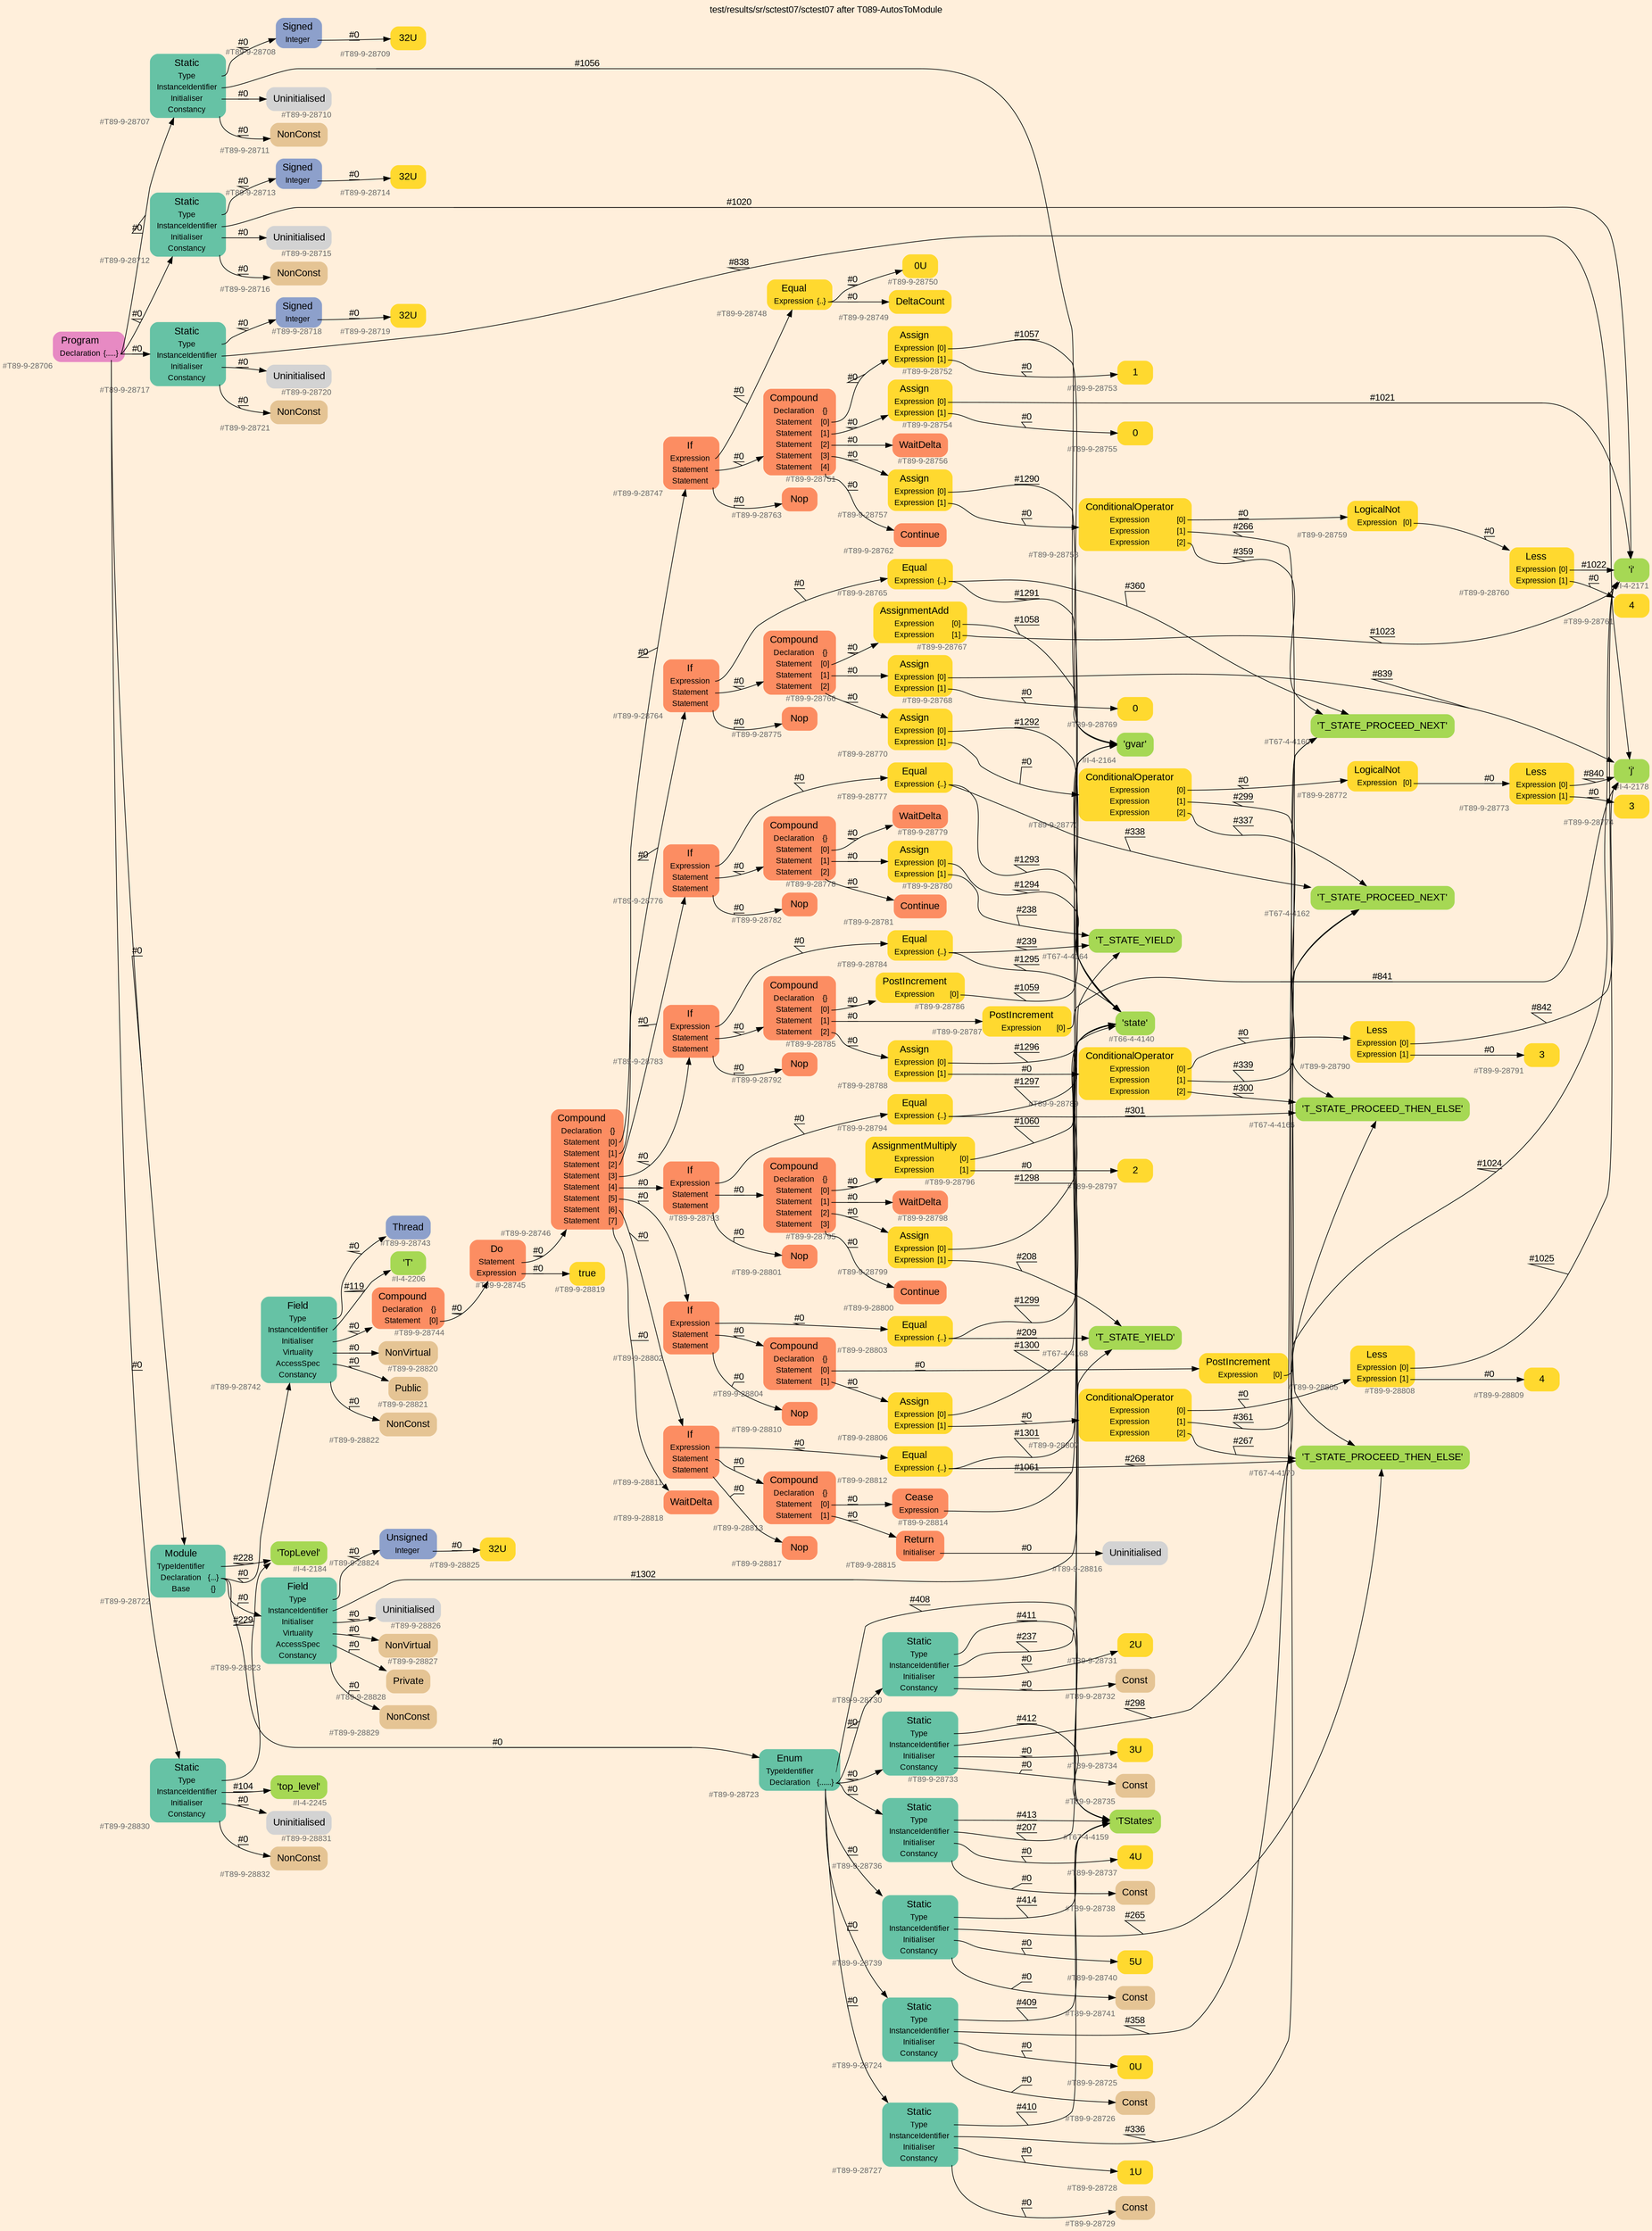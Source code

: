 digraph "test/results/sr/sctest07/sctest07 after T089-AutosToModule" {
label = "test/results/sr/sctest07/sctest07 after T089-AutosToModule"
labelloc = t
graph [
    rankdir = "LR"
    ranksep = 0.3
    bgcolor = antiquewhite1
    color = black
    fontcolor = black
    fontname = "Arial"
];
node [
    fontname = "Arial"
];
edge [
    fontname = "Arial"
];

// -------------------- node figure --------------------
// -------- block #T89-9-28706 ----------
"#T89-9-28706" [
    fillcolor = "/set28/4"
    xlabel = "#T89-9-28706"
    fontsize = "12"
    fontcolor = grey40
    shape = "plaintext"
    label = <<TABLE BORDER="0" CELLBORDER="0" CELLSPACING="0">
     <TR><TD><FONT COLOR="black" POINT-SIZE="15">Program</FONT></TD></TR>
     <TR><TD><FONT COLOR="black" POINT-SIZE="12">Declaration</FONT></TD><TD PORT="port0"><FONT COLOR="black" POINT-SIZE="12">{.....}</FONT></TD></TR>
    </TABLE>>
    style = "rounded,filled"
];

// -------- block #T89-9-28707 ----------
"#T89-9-28707" [
    fillcolor = "/set28/1"
    xlabel = "#T89-9-28707"
    fontsize = "12"
    fontcolor = grey40
    shape = "plaintext"
    label = <<TABLE BORDER="0" CELLBORDER="0" CELLSPACING="0">
     <TR><TD><FONT COLOR="black" POINT-SIZE="15">Static</FONT></TD></TR>
     <TR><TD><FONT COLOR="black" POINT-SIZE="12">Type</FONT></TD><TD PORT="port0"></TD></TR>
     <TR><TD><FONT COLOR="black" POINT-SIZE="12">InstanceIdentifier</FONT></TD><TD PORT="port1"></TD></TR>
     <TR><TD><FONT COLOR="black" POINT-SIZE="12">Initialiser</FONT></TD><TD PORT="port2"></TD></TR>
     <TR><TD><FONT COLOR="black" POINT-SIZE="12">Constancy</FONT></TD><TD PORT="port3"></TD></TR>
    </TABLE>>
    style = "rounded,filled"
];

// -------- block #T89-9-28708 ----------
"#T89-9-28708" [
    fillcolor = "/set28/3"
    xlabel = "#T89-9-28708"
    fontsize = "12"
    fontcolor = grey40
    shape = "plaintext"
    label = <<TABLE BORDER="0" CELLBORDER="0" CELLSPACING="0">
     <TR><TD><FONT COLOR="black" POINT-SIZE="15">Signed</FONT></TD></TR>
     <TR><TD><FONT COLOR="black" POINT-SIZE="12">Integer</FONT></TD><TD PORT="port0"></TD></TR>
    </TABLE>>
    style = "rounded,filled"
];

// -------- block #T89-9-28709 ----------
"#T89-9-28709" [
    fillcolor = "/set28/6"
    xlabel = "#T89-9-28709"
    fontsize = "12"
    fontcolor = grey40
    shape = "plaintext"
    label = <<TABLE BORDER="0" CELLBORDER="0" CELLSPACING="0">
     <TR><TD><FONT COLOR="black" POINT-SIZE="15">32U</FONT></TD></TR>
    </TABLE>>
    style = "rounded,filled"
];

// -------- block #I-4-2164 ----------
"#I-4-2164" [
    fillcolor = "/set28/5"
    xlabel = "#I-4-2164"
    fontsize = "12"
    fontcolor = grey40
    shape = "plaintext"
    label = <<TABLE BORDER="0" CELLBORDER="0" CELLSPACING="0">
     <TR><TD><FONT COLOR="black" POINT-SIZE="15">'gvar'</FONT></TD></TR>
    </TABLE>>
    style = "rounded,filled"
];

// -------- block #T89-9-28710 ----------
"#T89-9-28710" [
    xlabel = "#T89-9-28710"
    fontsize = "12"
    fontcolor = grey40
    shape = "plaintext"
    label = <<TABLE BORDER="0" CELLBORDER="0" CELLSPACING="0">
     <TR><TD><FONT COLOR="black" POINT-SIZE="15">Uninitialised</FONT></TD></TR>
    </TABLE>>
    style = "rounded,filled"
];

// -------- block #T89-9-28711 ----------
"#T89-9-28711" [
    fillcolor = "/set28/7"
    xlabel = "#T89-9-28711"
    fontsize = "12"
    fontcolor = grey40
    shape = "plaintext"
    label = <<TABLE BORDER="0" CELLBORDER="0" CELLSPACING="0">
     <TR><TD><FONT COLOR="black" POINT-SIZE="15">NonConst</FONT></TD></TR>
    </TABLE>>
    style = "rounded,filled"
];

// -------- block #T89-9-28712 ----------
"#T89-9-28712" [
    fillcolor = "/set28/1"
    xlabel = "#T89-9-28712"
    fontsize = "12"
    fontcolor = grey40
    shape = "plaintext"
    label = <<TABLE BORDER="0" CELLBORDER="0" CELLSPACING="0">
     <TR><TD><FONT COLOR="black" POINT-SIZE="15">Static</FONT></TD></TR>
     <TR><TD><FONT COLOR="black" POINT-SIZE="12">Type</FONT></TD><TD PORT="port0"></TD></TR>
     <TR><TD><FONT COLOR="black" POINT-SIZE="12">InstanceIdentifier</FONT></TD><TD PORT="port1"></TD></TR>
     <TR><TD><FONT COLOR="black" POINT-SIZE="12">Initialiser</FONT></TD><TD PORT="port2"></TD></TR>
     <TR><TD><FONT COLOR="black" POINT-SIZE="12">Constancy</FONT></TD><TD PORT="port3"></TD></TR>
    </TABLE>>
    style = "rounded,filled"
];

// -------- block #T89-9-28713 ----------
"#T89-9-28713" [
    fillcolor = "/set28/3"
    xlabel = "#T89-9-28713"
    fontsize = "12"
    fontcolor = grey40
    shape = "plaintext"
    label = <<TABLE BORDER="0" CELLBORDER="0" CELLSPACING="0">
     <TR><TD><FONT COLOR="black" POINT-SIZE="15">Signed</FONT></TD></TR>
     <TR><TD><FONT COLOR="black" POINT-SIZE="12">Integer</FONT></TD><TD PORT="port0"></TD></TR>
    </TABLE>>
    style = "rounded,filled"
];

// -------- block #T89-9-28714 ----------
"#T89-9-28714" [
    fillcolor = "/set28/6"
    xlabel = "#T89-9-28714"
    fontsize = "12"
    fontcolor = grey40
    shape = "plaintext"
    label = <<TABLE BORDER="0" CELLBORDER="0" CELLSPACING="0">
     <TR><TD><FONT COLOR="black" POINT-SIZE="15">32U</FONT></TD></TR>
    </TABLE>>
    style = "rounded,filled"
];

// -------- block #I-4-2171 ----------
"#I-4-2171" [
    fillcolor = "/set28/5"
    xlabel = "#I-4-2171"
    fontsize = "12"
    fontcolor = grey40
    shape = "plaintext"
    label = <<TABLE BORDER="0" CELLBORDER="0" CELLSPACING="0">
     <TR><TD><FONT COLOR="black" POINT-SIZE="15">'i'</FONT></TD></TR>
    </TABLE>>
    style = "rounded,filled"
];

// -------- block #T89-9-28715 ----------
"#T89-9-28715" [
    xlabel = "#T89-9-28715"
    fontsize = "12"
    fontcolor = grey40
    shape = "plaintext"
    label = <<TABLE BORDER="0" CELLBORDER="0" CELLSPACING="0">
     <TR><TD><FONT COLOR="black" POINT-SIZE="15">Uninitialised</FONT></TD></TR>
    </TABLE>>
    style = "rounded,filled"
];

// -------- block #T89-9-28716 ----------
"#T89-9-28716" [
    fillcolor = "/set28/7"
    xlabel = "#T89-9-28716"
    fontsize = "12"
    fontcolor = grey40
    shape = "plaintext"
    label = <<TABLE BORDER="0" CELLBORDER="0" CELLSPACING="0">
     <TR><TD><FONT COLOR="black" POINT-SIZE="15">NonConst</FONT></TD></TR>
    </TABLE>>
    style = "rounded,filled"
];

// -------- block #T89-9-28717 ----------
"#T89-9-28717" [
    fillcolor = "/set28/1"
    xlabel = "#T89-9-28717"
    fontsize = "12"
    fontcolor = grey40
    shape = "plaintext"
    label = <<TABLE BORDER="0" CELLBORDER="0" CELLSPACING="0">
     <TR><TD><FONT COLOR="black" POINT-SIZE="15">Static</FONT></TD></TR>
     <TR><TD><FONT COLOR="black" POINT-SIZE="12">Type</FONT></TD><TD PORT="port0"></TD></TR>
     <TR><TD><FONT COLOR="black" POINT-SIZE="12">InstanceIdentifier</FONT></TD><TD PORT="port1"></TD></TR>
     <TR><TD><FONT COLOR="black" POINT-SIZE="12">Initialiser</FONT></TD><TD PORT="port2"></TD></TR>
     <TR><TD><FONT COLOR="black" POINT-SIZE="12">Constancy</FONT></TD><TD PORT="port3"></TD></TR>
    </TABLE>>
    style = "rounded,filled"
];

// -------- block #T89-9-28718 ----------
"#T89-9-28718" [
    fillcolor = "/set28/3"
    xlabel = "#T89-9-28718"
    fontsize = "12"
    fontcolor = grey40
    shape = "plaintext"
    label = <<TABLE BORDER="0" CELLBORDER="0" CELLSPACING="0">
     <TR><TD><FONT COLOR="black" POINT-SIZE="15">Signed</FONT></TD></TR>
     <TR><TD><FONT COLOR="black" POINT-SIZE="12">Integer</FONT></TD><TD PORT="port0"></TD></TR>
    </TABLE>>
    style = "rounded,filled"
];

// -------- block #T89-9-28719 ----------
"#T89-9-28719" [
    fillcolor = "/set28/6"
    xlabel = "#T89-9-28719"
    fontsize = "12"
    fontcolor = grey40
    shape = "plaintext"
    label = <<TABLE BORDER="0" CELLBORDER="0" CELLSPACING="0">
     <TR><TD><FONT COLOR="black" POINT-SIZE="15">32U</FONT></TD></TR>
    </TABLE>>
    style = "rounded,filled"
];

// -------- block #I-4-2178 ----------
"#I-4-2178" [
    fillcolor = "/set28/5"
    xlabel = "#I-4-2178"
    fontsize = "12"
    fontcolor = grey40
    shape = "plaintext"
    label = <<TABLE BORDER="0" CELLBORDER="0" CELLSPACING="0">
     <TR><TD><FONT COLOR="black" POINT-SIZE="15">'j'</FONT></TD></TR>
    </TABLE>>
    style = "rounded,filled"
];

// -------- block #T89-9-28720 ----------
"#T89-9-28720" [
    xlabel = "#T89-9-28720"
    fontsize = "12"
    fontcolor = grey40
    shape = "plaintext"
    label = <<TABLE BORDER="0" CELLBORDER="0" CELLSPACING="0">
     <TR><TD><FONT COLOR="black" POINT-SIZE="15">Uninitialised</FONT></TD></TR>
    </TABLE>>
    style = "rounded,filled"
];

// -------- block #T89-9-28721 ----------
"#T89-9-28721" [
    fillcolor = "/set28/7"
    xlabel = "#T89-9-28721"
    fontsize = "12"
    fontcolor = grey40
    shape = "plaintext"
    label = <<TABLE BORDER="0" CELLBORDER="0" CELLSPACING="0">
     <TR><TD><FONT COLOR="black" POINT-SIZE="15">NonConst</FONT></TD></TR>
    </TABLE>>
    style = "rounded,filled"
];

// -------- block #T89-9-28722 ----------
"#T89-9-28722" [
    fillcolor = "/set28/1"
    xlabel = "#T89-9-28722"
    fontsize = "12"
    fontcolor = grey40
    shape = "plaintext"
    label = <<TABLE BORDER="0" CELLBORDER="0" CELLSPACING="0">
     <TR><TD><FONT COLOR="black" POINT-SIZE="15">Module</FONT></TD></TR>
     <TR><TD><FONT COLOR="black" POINT-SIZE="12">TypeIdentifier</FONT></TD><TD PORT="port0"></TD></TR>
     <TR><TD><FONT COLOR="black" POINT-SIZE="12">Declaration</FONT></TD><TD PORT="port1"><FONT COLOR="black" POINT-SIZE="12">{...}</FONT></TD></TR>
     <TR><TD><FONT COLOR="black" POINT-SIZE="12">Base</FONT></TD><TD PORT="port2"><FONT COLOR="black" POINT-SIZE="12">{}</FONT></TD></TR>
    </TABLE>>
    style = "rounded,filled"
];

// -------- block #I-4-2184 ----------
"#I-4-2184" [
    fillcolor = "/set28/5"
    xlabel = "#I-4-2184"
    fontsize = "12"
    fontcolor = grey40
    shape = "plaintext"
    label = <<TABLE BORDER="0" CELLBORDER="0" CELLSPACING="0">
     <TR><TD><FONT COLOR="black" POINT-SIZE="15">'TopLevel'</FONT></TD></TR>
    </TABLE>>
    style = "rounded,filled"
];

// -------- block #T89-9-28723 ----------
"#T89-9-28723" [
    fillcolor = "/set28/1"
    xlabel = "#T89-9-28723"
    fontsize = "12"
    fontcolor = grey40
    shape = "plaintext"
    label = <<TABLE BORDER="0" CELLBORDER="0" CELLSPACING="0">
     <TR><TD><FONT COLOR="black" POINT-SIZE="15">Enum</FONT></TD></TR>
     <TR><TD><FONT COLOR="black" POINT-SIZE="12">TypeIdentifier</FONT></TD><TD PORT="port0"></TD></TR>
     <TR><TD><FONT COLOR="black" POINT-SIZE="12">Declaration</FONT></TD><TD PORT="port1"><FONT COLOR="black" POINT-SIZE="12">{......}</FONT></TD></TR>
    </TABLE>>
    style = "rounded,filled"
];

// -------- block #T67-4-4159 ----------
"#T67-4-4159" [
    fillcolor = "/set28/5"
    xlabel = "#T67-4-4159"
    fontsize = "12"
    fontcolor = grey40
    shape = "plaintext"
    label = <<TABLE BORDER="0" CELLBORDER="0" CELLSPACING="0">
     <TR><TD><FONT COLOR="black" POINT-SIZE="15">'TStates'</FONT></TD></TR>
    </TABLE>>
    style = "rounded,filled"
];

// -------- block #T89-9-28724 ----------
"#T89-9-28724" [
    fillcolor = "/set28/1"
    xlabel = "#T89-9-28724"
    fontsize = "12"
    fontcolor = grey40
    shape = "plaintext"
    label = <<TABLE BORDER="0" CELLBORDER="0" CELLSPACING="0">
     <TR><TD><FONT COLOR="black" POINT-SIZE="15">Static</FONT></TD></TR>
     <TR><TD><FONT COLOR="black" POINT-SIZE="12">Type</FONT></TD><TD PORT="port0"></TD></TR>
     <TR><TD><FONT COLOR="black" POINT-SIZE="12">InstanceIdentifier</FONT></TD><TD PORT="port1"></TD></TR>
     <TR><TD><FONT COLOR="black" POINT-SIZE="12">Initialiser</FONT></TD><TD PORT="port2"></TD></TR>
     <TR><TD><FONT COLOR="black" POINT-SIZE="12">Constancy</FONT></TD><TD PORT="port3"></TD></TR>
    </TABLE>>
    style = "rounded,filled"
];

// -------- block #T67-4-4160 ----------
"#T67-4-4160" [
    fillcolor = "/set28/5"
    xlabel = "#T67-4-4160"
    fontsize = "12"
    fontcolor = grey40
    shape = "plaintext"
    label = <<TABLE BORDER="0" CELLBORDER="0" CELLSPACING="0">
     <TR><TD><FONT COLOR="black" POINT-SIZE="15">'T_STATE_PROCEED_NEXT'</FONT></TD></TR>
    </TABLE>>
    style = "rounded,filled"
];

// -------- block #T89-9-28725 ----------
"#T89-9-28725" [
    fillcolor = "/set28/6"
    xlabel = "#T89-9-28725"
    fontsize = "12"
    fontcolor = grey40
    shape = "plaintext"
    label = <<TABLE BORDER="0" CELLBORDER="0" CELLSPACING="0">
     <TR><TD><FONT COLOR="black" POINT-SIZE="15">0U</FONT></TD></TR>
    </TABLE>>
    style = "rounded,filled"
];

// -------- block #T89-9-28726 ----------
"#T89-9-28726" [
    fillcolor = "/set28/7"
    xlabel = "#T89-9-28726"
    fontsize = "12"
    fontcolor = grey40
    shape = "plaintext"
    label = <<TABLE BORDER="0" CELLBORDER="0" CELLSPACING="0">
     <TR><TD><FONT COLOR="black" POINT-SIZE="15">Const</FONT></TD></TR>
    </TABLE>>
    style = "rounded,filled"
];

// -------- block #T89-9-28727 ----------
"#T89-9-28727" [
    fillcolor = "/set28/1"
    xlabel = "#T89-9-28727"
    fontsize = "12"
    fontcolor = grey40
    shape = "plaintext"
    label = <<TABLE BORDER="0" CELLBORDER="0" CELLSPACING="0">
     <TR><TD><FONT COLOR="black" POINT-SIZE="15">Static</FONT></TD></TR>
     <TR><TD><FONT COLOR="black" POINT-SIZE="12">Type</FONT></TD><TD PORT="port0"></TD></TR>
     <TR><TD><FONT COLOR="black" POINT-SIZE="12">InstanceIdentifier</FONT></TD><TD PORT="port1"></TD></TR>
     <TR><TD><FONT COLOR="black" POINT-SIZE="12">Initialiser</FONT></TD><TD PORT="port2"></TD></TR>
     <TR><TD><FONT COLOR="black" POINT-SIZE="12">Constancy</FONT></TD><TD PORT="port3"></TD></TR>
    </TABLE>>
    style = "rounded,filled"
];

// -------- block #T67-4-4162 ----------
"#T67-4-4162" [
    fillcolor = "/set28/5"
    xlabel = "#T67-4-4162"
    fontsize = "12"
    fontcolor = grey40
    shape = "plaintext"
    label = <<TABLE BORDER="0" CELLBORDER="0" CELLSPACING="0">
     <TR><TD><FONT COLOR="black" POINT-SIZE="15">'T_STATE_PROCEED_NEXT'</FONT></TD></TR>
    </TABLE>>
    style = "rounded,filled"
];

// -------- block #T89-9-28728 ----------
"#T89-9-28728" [
    fillcolor = "/set28/6"
    xlabel = "#T89-9-28728"
    fontsize = "12"
    fontcolor = grey40
    shape = "plaintext"
    label = <<TABLE BORDER="0" CELLBORDER="0" CELLSPACING="0">
     <TR><TD><FONT COLOR="black" POINT-SIZE="15">1U</FONT></TD></TR>
    </TABLE>>
    style = "rounded,filled"
];

// -------- block #T89-9-28729 ----------
"#T89-9-28729" [
    fillcolor = "/set28/7"
    xlabel = "#T89-9-28729"
    fontsize = "12"
    fontcolor = grey40
    shape = "plaintext"
    label = <<TABLE BORDER="0" CELLBORDER="0" CELLSPACING="0">
     <TR><TD><FONT COLOR="black" POINT-SIZE="15">Const</FONT></TD></TR>
    </TABLE>>
    style = "rounded,filled"
];

// -------- block #T89-9-28730 ----------
"#T89-9-28730" [
    fillcolor = "/set28/1"
    xlabel = "#T89-9-28730"
    fontsize = "12"
    fontcolor = grey40
    shape = "plaintext"
    label = <<TABLE BORDER="0" CELLBORDER="0" CELLSPACING="0">
     <TR><TD><FONT COLOR="black" POINT-SIZE="15">Static</FONT></TD></TR>
     <TR><TD><FONT COLOR="black" POINT-SIZE="12">Type</FONT></TD><TD PORT="port0"></TD></TR>
     <TR><TD><FONT COLOR="black" POINT-SIZE="12">InstanceIdentifier</FONT></TD><TD PORT="port1"></TD></TR>
     <TR><TD><FONT COLOR="black" POINT-SIZE="12">Initialiser</FONT></TD><TD PORT="port2"></TD></TR>
     <TR><TD><FONT COLOR="black" POINT-SIZE="12">Constancy</FONT></TD><TD PORT="port3"></TD></TR>
    </TABLE>>
    style = "rounded,filled"
];

// -------- block #T67-4-4164 ----------
"#T67-4-4164" [
    fillcolor = "/set28/5"
    xlabel = "#T67-4-4164"
    fontsize = "12"
    fontcolor = grey40
    shape = "plaintext"
    label = <<TABLE BORDER="0" CELLBORDER="0" CELLSPACING="0">
     <TR><TD><FONT COLOR="black" POINT-SIZE="15">'T_STATE_YIELD'</FONT></TD></TR>
    </TABLE>>
    style = "rounded,filled"
];

// -------- block #T89-9-28731 ----------
"#T89-9-28731" [
    fillcolor = "/set28/6"
    xlabel = "#T89-9-28731"
    fontsize = "12"
    fontcolor = grey40
    shape = "plaintext"
    label = <<TABLE BORDER="0" CELLBORDER="0" CELLSPACING="0">
     <TR><TD><FONT COLOR="black" POINT-SIZE="15">2U</FONT></TD></TR>
    </TABLE>>
    style = "rounded,filled"
];

// -------- block #T89-9-28732 ----------
"#T89-9-28732" [
    fillcolor = "/set28/7"
    xlabel = "#T89-9-28732"
    fontsize = "12"
    fontcolor = grey40
    shape = "plaintext"
    label = <<TABLE BORDER="0" CELLBORDER="0" CELLSPACING="0">
     <TR><TD><FONT COLOR="black" POINT-SIZE="15">Const</FONT></TD></TR>
    </TABLE>>
    style = "rounded,filled"
];

// -------- block #T89-9-28733 ----------
"#T89-9-28733" [
    fillcolor = "/set28/1"
    xlabel = "#T89-9-28733"
    fontsize = "12"
    fontcolor = grey40
    shape = "plaintext"
    label = <<TABLE BORDER="0" CELLBORDER="0" CELLSPACING="0">
     <TR><TD><FONT COLOR="black" POINT-SIZE="15">Static</FONT></TD></TR>
     <TR><TD><FONT COLOR="black" POINT-SIZE="12">Type</FONT></TD><TD PORT="port0"></TD></TR>
     <TR><TD><FONT COLOR="black" POINT-SIZE="12">InstanceIdentifier</FONT></TD><TD PORT="port1"></TD></TR>
     <TR><TD><FONT COLOR="black" POINT-SIZE="12">Initialiser</FONT></TD><TD PORT="port2"></TD></TR>
     <TR><TD><FONT COLOR="black" POINT-SIZE="12">Constancy</FONT></TD><TD PORT="port3"></TD></TR>
    </TABLE>>
    style = "rounded,filled"
];

// -------- block #T67-4-4166 ----------
"#T67-4-4166" [
    fillcolor = "/set28/5"
    xlabel = "#T67-4-4166"
    fontsize = "12"
    fontcolor = grey40
    shape = "plaintext"
    label = <<TABLE BORDER="0" CELLBORDER="0" CELLSPACING="0">
     <TR><TD><FONT COLOR="black" POINT-SIZE="15">'T_STATE_PROCEED_THEN_ELSE'</FONT></TD></TR>
    </TABLE>>
    style = "rounded,filled"
];

// -------- block #T89-9-28734 ----------
"#T89-9-28734" [
    fillcolor = "/set28/6"
    xlabel = "#T89-9-28734"
    fontsize = "12"
    fontcolor = grey40
    shape = "plaintext"
    label = <<TABLE BORDER="0" CELLBORDER="0" CELLSPACING="0">
     <TR><TD><FONT COLOR="black" POINT-SIZE="15">3U</FONT></TD></TR>
    </TABLE>>
    style = "rounded,filled"
];

// -------- block #T89-9-28735 ----------
"#T89-9-28735" [
    fillcolor = "/set28/7"
    xlabel = "#T89-9-28735"
    fontsize = "12"
    fontcolor = grey40
    shape = "plaintext"
    label = <<TABLE BORDER="0" CELLBORDER="0" CELLSPACING="0">
     <TR><TD><FONT COLOR="black" POINT-SIZE="15">Const</FONT></TD></TR>
    </TABLE>>
    style = "rounded,filled"
];

// -------- block #T89-9-28736 ----------
"#T89-9-28736" [
    fillcolor = "/set28/1"
    xlabel = "#T89-9-28736"
    fontsize = "12"
    fontcolor = grey40
    shape = "plaintext"
    label = <<TABLE BORDER="0" CELLBORDER="0" CELLSPACING="0">
     <TR><TD><FONT COLOR="black" POINT-SIZE="15">Static</FONT></TD></TR>
     <TR><TD><FONT COLOR="black" POINT-SIZE="12">Type</FONT></TD><TD PORT="port0"></TD></TR>
     <TR><TD><FONT COLOR="black" POINT-SIZE="12">InstanceIdentifier</FONT></TD><TD PORT="port1"></TD></TR>
     <TR><TD><FONT COLOR="black" POINT-SIZE="12">Initialiser</FONT></TD><TD PORT="port2"></TD></TR>
     <TR><TD><FONT COLOR="black" POINT-SIZE="12">Constancy</FONT></TD><TD PORT="port3"></TD></TR>
    </TABLE>>
    style = "rounded,filled"
];

// -------- block #T67-4-4168 ----------
"#T67-4-4168" [
    fillcolor = "/set28/5"
    xlabel = "#T67-4-4168"
    fontsize = "12"
    fontcolor = grey40
    shape = "plaintext"
    label = <<TABLE BORDER="0" CELLBORDER="0" CELLSPACING="0">
     <TR><TD><FONT COLOR="black" POINT-SIZE="15">'T_STATE_YIELD'</FONT></TD></TR>
    </TABLE>>
    style = "rounded,filled"
];

// -------- block #T89-9-28737 ----------
"#T89-9-28737" [
    fillcolor = "/set28/6"
    xlabel = "#T89-9-28737"
    fontsize = "12"
    fontcolor = grey40
    shape = "plaintext"
    label = <<TABLE BORDER="0" CELLBORDER="0" CELLSPACING="0">
     <TR><TD><FONT COLOR="black" POINT-SIZE="15">4U</FONT></TD></TR>
    </TABLE>>
    style = "rounded,filled"
];

// -------- block #T89-9-28738 ----------
"#T89-9-28738" [
    fillcolor = "/set28/7"
    xlabel = "#T89-9-28738"
    fontsize = "12"
    fontcolor = grey40
    shape = "plaintext"
    label = <<TABLE BORDER="0" CELLBORDER="0" CELLSPACING="0">
     <TR><TD><FONT COLOR="black" POINT-SIZE="15">Const</FONT></TD></TR>
    </TABLE>>
    style = "rounded,filled"
];

// -------- block #T89-9-28739 ----------
"#T89-9-28739" [
    fillcolor = "/set28/1"
    xlabel = "#T89-9-28739"
    fontsize = "12"
    fontcolor = grey40
    shape = "plaintext"
    label = <<TABLE BORDER="0" CELLBORDER="0" CELLSPACING="0">
     <TR><TD><FONT COLOR="black" POINT-SIZE="15">Static</FONT></TD></TR>
     <TR><TD><FONT COLOR="black" POINT-SIZE="12">Type</FONT></TD><TD PORT="port0"></TD></TR>
     <TR><TD><FONT COLOR="black" POINT-SIZE="12">InstanceIdentifier</FONT></TD><TD PORT="port1"></TD></TR>
     <TR><TD><FONT COLOR="black" POINT-SIZE="12">Initialiser</FONT></TD><TD PORT="port2"></TD></TR>
     <TR><TD><FONT COLOR="black" POINT-SIZE="12">Constancy</FONT></TD><TD PORT="port3"></TD></TR>
    </TABLE>>
    style = "rounded,filled"
];

// -------- block #T67-4-4170 ----------
"#T67-4-4170" [
    fillcolor = "/set28/5"
    xlabel = "#T67-4-4170"
    fontsize = "12"
    fontcolor = grey40
    shape = "plaintext"
    label = <<TABLE BORDER="0" CELLBORDER="0" CELLSPACING="0">
     <TR><TD><FONT COLOR="black" POINT-SIZE="15">'T_STATE_PROCEED_THEN_ELSE'</FONT></TD></TR>
    </TABLE>>
    style = "rounded,filled"
];

// -------- block #T89-9-28740 ----------
"#T89-9-28740" [
    fillcolor = "/set28/6"
    xlabel = "#T89-9-28740"
    fontsize = "12"
    fontcolor = grey40
    shape = "plaintext"
    label = <<TABLE BORDER="0" CELLBORDER="0" CELLSPACING="0">
     <TR><TD><FONT COLOR="black" POINT-SIZE="15">5U</FONT></TD></TR>
    </TABLE>>
    style = "rounded,filled"
];

// -------- block #T89-9-28741 ----------
"#T89-9-28741" [
    fillcolor = "/set28/7"
    xlabel = "#T89-9-28741"
    fontsize = "12"
    fontcolor = grey40
    shape = "plaintext"
    label = <<TABLE BORDER="0" CELLBORDER="0" CELLSPACING="0">
     <TR><TD><FONT COLOR="black" POINT-SIZE="15">Const</FONT></TD></TR>
    </TABLE>>
    style = "rounded,filled"
];

// -------- block #T89-9-28742 ----------
"#T89-9-28742" [
    fillcolor = "/set28/1"
    xlabel = "#T89-9-28742"
    fontsize = "12"
    fontcolor = grey40
    shape = "plaintext"
    label = <<TABLE BORDER="0" CELLBORDER="0" CELLSPACING="0">
     <TR><TD><FONT COLOR="black" POINT-SIZE="15">Field</FONT></TD></TR>
     <TR><TD><FONT COLOR="black" POINT-SIZE="12">Type</FONT></TD><TD PORT="port0"></TD></TR>
     <TR><TD><FONT COLOR="black" POINT-SIZE="12">InstanceIdentifier</FONT></TD><TD PORT="port1"></TD></TR>
     <TR><TD><FONT COLOR="black" POINT-SIZE="12">Initialiser</FONT></TD><TD PORT="port2"></TD></TR>
     <TR><TD><FONT COLOR="black" POINT-SIZE="12">Virtuality</FONT></TD><TD PORT="port3"></TD></TR>
     <TR><TD><FONT COLOR="black" POINT-SIZE="12">AccessSpec</FONT></TD><TD PORT="port4"></TD></TR>
     <TR><TD><FONT COLOR="black" POINT-SIZE="12">Constancy</FONT></TD><TD PORT="port5"></TD></TR>
    </TABLE>>
    style = "rounded,filled"
];

// -------- block #T89-9-28743 ----------
"#T89-9-28743" [
    fillcolor = "/set28/3"
    xlabel = "#T89-9-28743"
    fontsize = "12"
    fontcolor = grey40
    shape = "plaintext"
    label = <<TABLE BORDER="0" CELLBORDER="0" CELLSPACING="0">
     <TR><TD><FONT COLOR="black" POINT-SIZE="15">Thread</FONT></TD></TR>
    </TABLE>>
    style = "rounded,filled"
];

// -------- block #I-4-2206 ----------
"#I-4-2206" [
    fillcolor = "/set28/5"
    xlabel = "#I-4-2206"
    fontsize = "12"
    fontcolor = grey40
    shape = "plaintext"
    label = <<TABLE BORDER="0" CELLBORDER="0" CELLSPACING="0">
     <TR><TD><FONT COLOR="black" POINT-SIZE="15">'T'</FONT></TD></TR>
    </TABLE>>
    style = "rounded,filled"
];

// -------- block #T89-9-28744 ----------
"#T89-9-28744" [
    fillcolor = "/set28/2"
    xlabel = "#T89-9-28744"
    fontsize = "12"
    fontcolor = grey40
    shape = "plaintext"
    label = <<TABLE BORDER="0" CELLBORDER="0" CELLSPACING="0">
     <TR><TD><FONT COLOR="black" POINT-SIZE="15">Compound</FONT></TD></TR>
     <TR><TD><FONT COLOR="black" POINT-SIZE="12">Declaration</FONT></TD><TD PORT="port0"><FONT COLOR="black" POINT-SIZE="12">{}</FONT></TD></TR>
     <TR><TD><FONT COLOR="black" POINT-SIZE="12">Statement</FONT></TD><TD PORT="port1"><FONT COLOR="black" POINT-SIZE="12">[0]</FONT></TD></TR>
    </TABLE>>
    style = "rounded,filled"
];

// -------- block #T89-9-28745 ----------
"#T89-9-28745" [
    fillcolor = "/set28/2"
    xlabel = "#T89-9-28745"
    fontsize = "12"
    fontcolor = grey40
    shape = "plaintext"
    label = <<TABLE BORDER="0" CELLBORDER="0" CELLSPACING="0">
     <TR><TD><FONT COLOR="black" POINT-SIZE="15">Do</FONT></TD></TR>
     <TR><TD><FONT COLOR="black" POINT-SIZE="12">Statement</FONT></TD><TD PORT="port0"></TD></TR>
     <TR><TD><FONT COLOR="black" POINT-SIZE="12">Expression</FONT></TD><TD PORT="port1"></TD></TR>
    </TABLE>>
    style = "rounded,filled"
];

// -------- block #T89-9-28746 ----------
"#T89-9-28746" [
    fillcolor = "/set28/2"
    xlabel = "#T89-9-28746"
    fontsize = "12"
    fontcolor = grey40
    shape = "plaintext"
    label = <<TABLE BORDER="0" CELLBORDER="0" CELLSPACING="0">
     <TR><TD><FONT COLOR="black" POINT-SIZE="15">Compound</FONT></TD></TR>
     <TR><TD><FONT COLOR="black" POINT-SIZE="12">Declaration</FONT></TD><TD PORT="port0"><FONT COLOR="black" POINT-SIZE="12">{}</FONT></TD></TR>
     <TR><TD><FONT COLOR="black" POINT-SIZE="12">Statement</FONT></TD><TD PORT="port1"><FONT COLOR="black" POINT-SIZE="12">[0]</FONT></TD></TR>
     <TR><TD><FONT COLOR="black" POINT-SIZE="12">Statement</FONT></TD><TD PORT="port2"><FONT COLOR="black" POINT-SIZE="12">[1]</FONT></TD></TR>
     <TR><TD><FONT COLOR="black" POINT-SIZE="12">Statement</FONT></TD><TD PORT="port3"><FONT COLOR="black" POINT-SIZE="12">[2]</FONT></TD></TR>
     <TR><TD><FONT COLOR="black" POINT-SIZE="12">Statement</FONT></TD><TD PORT="port4"><FONT COLOR="black" POINT-SIZE="12">[3]</FONT></TD></TR>
     <TR><TD><FONT COLOR="black" POINT-SIZE="12">Statement</FONT></TD><TD PORT="port5"><FONT COLOR="black" POINT-SIZE="12">[4]</FONT></TD></TR>
     <TR><TD><FONT COLOR="black" POINT-SIZE="12">Statement</FONT></TD><TD PORT="port6"><FONT COLOR="black" POINT-SIZE="12">[5]</FONT></TD></TR>
     <TR><TD><FONT COLOR="black" POINT-SIZE="12">Statement</FONT></TD><TD PORT="port7"><FONT COLOR="black" POINT-SIZE="12">[6]</FONT></TD></TR>
     <TR><TD><FONT COLOR="black" POINT-SIZE="12">Statement</FONT></TD><TD PORT="port8"><FONT COLOR="black" POINT-SIZE="12">[7]</FONT></TD></TR>
    </TABLE>>
    style = "rounded,filled"
];

// -------- block #T89-9-28747 ----------
"#T89-9-28747" [
    fillcolor = "/set28/2"
    xlabel = "#T89-9-28747"
    fontsize = "12"
    fontcolor = grey40
    shape = "plaintext"
    label = <<TABLE BORDER="0" CELLBORDER="0" CELLSPACING="0">
     <TR><TD><FONT COLOR="black" POINT-SIZE="15">If</FONT></TD></TR>
     <TR><TD><FONT COLOR="black" POINT-SIZE="12">Expression</FONT></TD><TD PORT="port0"></TD></TR>
     <TR><TD><FONT COLOR="black" POINT-SIZE="12">Statement</FONT></TD><TD PORT="port1"></TD></TR>
     <TR><TD><FONT COLOR="black" POINT-SIZE="12">Statement</FONT></TD><TD PORT="port2"></TD></TR>
    </TABLE>>
    style = "rounded,filled"
];

// -------- block #T89-9-28748 ----------
"#T89-9-28748" [
    fillcolor = "/set28/6"
    xlabel = "#T89-9-28748"
    fontsize = "12"
    fontcolor = grey40
    shape = "plaintext"
    label = <<TABLE BORDER="0" CELLBORDER="0" CELLSPACING="0">
     <TR><TD><FONT COLOR="black" POINT-SIZE="15">Equal</FONT></TD></TR>
     <TR><TD><FONT COLOR="black" POINT-SIZE="12">Expression</FONT></TD><TD PORT="port0"><FONT COLOR="black" POINT-SIZE="12">{..}</FONT></TD></TR>
    </TABLE>>
    style = "rounded,filled"
];

// -------- block #T89-9-28749 ----------
"#T89-9-28749" [
    fillcolor = "/set28/6"
    xlabel = "#T89-9-28749"
    fontsize = "12"
    fontcolor = grey40
    shape = "plaintext"
    label = <<TABLE BORDER="0" CELLBORDER="0" CELLSPACING="0">
     <TR><TD><FONT COLOR="black" POINT-SIZE="15">DeltaCount</FONT></TD></TR>
    </TABLE>>
    style = "rounded,filled"
];

// -------- block #T89-9-28750 ----------
"#T89-9-28750" [
    fillcolor = "/set28/6"
    xlabel = "#T89-9-28750"
    fontsize = "12"
    fontcolor = grey40
    shape = "plaintext"
    label = <<TABLE BORDER="0" CELLBORDER="0" CELLSPACING="0">
     <TR><TD><FONT COLOR="black" POINT-SIZE="15">0U</FONT></TD></TR>
    </TABLE>>
    style = "rounded,filled"
];

// -------- block #T89-9-28751 ----------
"#T89-9-28751" [
    fillcolor = "/set28/2"
    xlabel = "#T89-9-28751"
    fontsize = "12"
    fontcolor = grey40
    shape = "plaintext"
    label = <<TABLE BORDER="0" CELLBORDER="0" CELLSPACING="0">
     <TR><TD><FONT COLOR="black" POINT-SIZE="15">Compound</FONT></TD></TR>
     <TR><TD><FONT COLOR="black" POINT-SIZE="12">Declaration</FONT></TD><TD PORT="port0"><FONT COLOR="black" POINT-SIZE="12">{}</FONT></TD></TR>
     <TR><TD><FONT COLOR="black" POINT-SIZE="12">Statement</FONT></TD><TD PORT="port1"><FONT COLOR="black" POINT-SIZE="12">[0]</FONT></TD></TR>
     <TR><TD><FONT COLOR="black" POINT-SIZE="12">Statement</FONT></TD><TD PORT="port2"><FONT COLOR="black" POINT-SIZE="12">[1]</FONT></TD></TR>
     <TR><TD><FONT COLOR="black" POINT-SIZE="12">Statement</FONT></TD><TD PORT="port3"><FONT COLOR="black" POINT-SIZE="12">[2]</FONT></TD></TR>
     <TR><TD><FONT COLOR="black" POINT-SIZE="12">Statement</FONT></TD><TD PORT="port4"><FONT COLOR="black" POINT-SIZE="12">[3]</FONT></TD></TR>
     <TR><TD><FONT COLOR="black" POINT-SIZE="12">Statement</FONT></TD><TD PORT="port5"><FONT COLOR="black" POINT-SIZE="12">[4]</FONT></TD></TR>
    </TABLE>>
    style = "rounded,filled"
];

// -------- block #T89-9-28752 ----------
"#T89-9-28752" [
    fillcolor = "/set28/6"
    xlabel = "#T89-9-28752"
    fontsize = "12"
    fontcolor = grey40
    shape = "plaintext"
    label = <<TABLE BORDER="0" CELLBORDER="0" CELLSPACING="0">
     <TR><TD><FONT COLOR="black" POINT-SIZE="15">Assign</FONT></TD></TR>
     <TR><TD><FONT COLOR="black" POINT-SIZE="12">Expression</FONT></TD><TD PORT="port0"><FONT COLOR="black" POINT-SIZE="12">[0]</FONT></TD></TR>
     <TR><TD><FONT COLOR="black" POINT-SIZE="12">Expression</FONT></TD><TD PORT="port1"><FONT COLOR="black" POINT-SIZE="12">[1]</FONT></TD></TR>
    </TABLE>>
    style = "rounded,filled"
];

// -------- block #T89-9-28753 ----------
"#T89-9-28753" [
    fillcolor = "/set28/6"
    xlabel = "#T89-9-28753"
    fontsize = "12"
    fontcolor = grey40
    shape = "plaintext"
    label = <<TABLE BORDER="0" CELLBORDER="0" CELLSPACING="0">
     <TR><TD><FONT COLOR="black" POINT-SIZE="15">1</FONT></TD></TR>
    </TABLE>>
    style = "rounded,filled"
];

// -------- block #T89-9-28754 ----------
"#T89-9-28754" [
    fillcolor = "/set28/6"
    xlabel = "#T89-9-28754"
    fontsize = "12"
    fontcolor = grey40
    shape = "plaintext"
    label = <<TABLE BORDER="0" CELLBORDER="0" CELLSPACING="0">
     <TR><TD><FONT COLOR="black" POINT-SIZE="15">Assign</FONT></TD></TR>
     <TR><TD><FONT COLOR="black" POINT-SIZE="12">Expression</FONT></TD><TD PORT="port0"><FONT COLOR="black" POINT-SIZE="12">[0]</FONT></TD></TR>
     <TR><TD><FONT COLOR="black" POINT-SIZE="12">Expression</FONT></TD><TD PORT="port1"><FONT COLOR="black" POINT-SIZE="12">[1]</FONT></TD></TR>
    </TABLE>>
    style = "rounded,filled"
];

// -------- block #T89-9-28755 ----------
"#T89-9-28755" [
    fillcolor = "/set28/6"
    xlabel = "#T89-9-28755"
    fontsize = "12"
    fontcolor = grey40
    shape = "plaintext"
    label = <<TABLE BORDER="0" CELLBORDER="0" CELLSPACING="0">
     <TR><TD><FONT COLOR="black" POINT-SIZE="15">0</FONT></TD></TR>
    </TABLE>>
    style = "rounded,filled"
];

// -------- block #T89-9-28756 ----------
"#T89-9-28756" [
    fillcolor = "/set28/2"
    xlabel = "#T89-9-28756"
    fontsize = "12"
    fontcolor = grey40
    shape = "plaintext"
    label = <<TABLE BORDER="0" CELLBORDER="0" CELLSPACING="0">
     <TR><TD><FONT COLOR="black" POINT-SIZE="15">WaitDelta</FONT></TD></TR>
    </TABLE>>
    style = "rounded,filled"
];

// -------- block #T89-9-28757 ----------
"#T89-9-28757" [
    fillcolor = "/set28/6"
    xlabel = "#T89-9-28757"
    fontsize = "12"
    fontcolor = grey40
    shape = "plaintext"
    label = <<TABLE BORDER="0" CELLBORDER="0" CELLSPACING="0">
     <TR><TD><FONT COLOR="black" POINT-SIZE="15">Assign</FONT></TD></TR>
     <TR><TD><FONT COLOR="black" POINT-SIZE="12">Expression</FONT></TD><TD PORT="port0"><FONT COLOR="black" POINT-SIZE="12">[0]</FONT></TD></TR>
     <TR><TD><FONT COLOR="black" POINT-SIZE="12">Expression</FONT></TD><TD PORT="port1"><FONT COLOR="black" POINT-SIZE="12">[1]</FONT></TD></TR>
    </TABLE>>
    style = "rounded,filled"
];

// -------- block #T66-4-4140 ----------
"#T66-4-4140" [
    fillcolor = "/set28/5"
    xlabel = "#T66-4-4140"
    fontsize = "12"
    fontcolor = grey40
    shape = "plaintext"
    label = <<TABLE BORDER="0" CELLBORDER="0" CELLSPACING="0">
     <TR><TD><FONT COLOR="black" POINT-SIZE="15">'state'</FONT></TD></TR>
    </TABLE>>
    style = "rounded,filled"
];

// -------- block #T89-9-28758 ----------
"#T89-9-28758" [
    fillcolor = "/set28/6"
    xlabel = "#T89-9-28758"
    fontsize = "12"
    fontcolor = grey40
    shape = "plaintext"
    label = <<TABLE BORDER="0" CELLBORDER="0" CELLSPACING="0">
     <TR><TD><FONT COLOR="black" POINT-SIZE="15">ConditionalOperator</FONT></TD></TR>
     <TR><TD><FONT COLOR="black" POINT-SIZE="12">Expression</FONT></TD><TD PORT="port0"><FONT COLOR="black" POINT-SIZE="12">[0]</FONT></TD></TR>
     <TR><TD><FONT COLOR="black" POINT-SIZE="12">Expression</FONT></TD><TD PORT="port1"><FONT COLOR="black" POINT-SIZE="12">[1]</FONT></TD></TR>
     <TR><TD><FONT COLOR="black" POINT-SIZE="12">Expression</FONT></TD><TD PORT="port2"><FONT COLOR="black" POINT-SIZE="12">[2]</FONT></TD></TR>
    </TABLE>>
    style = "rounded,filled"
];

// -------- block #T89-9-28759 ----------
"#T89-9-28759" [
    fillcolor = "/set28/6"
    xlabel = "#T89-9-28759"
    fontsize = "12"
    fontcolor = grey40
    shape = "plaintext"
    label = <<TABLE BORDER="0" CELLBORDER="0" CELLSPACING="0">
     <TR><TD><FONT COLOR="black" POINT-SIZE="15">LogicalNot</FONT></TD></TR>
     <TR><TD><FONT COLOR="black" POINT-SIZE="12">Expression</FONT></TD><TD PORT="port0"><FONT COLOR="black" POINT-SIZE="12">[0]</FONT></TD></TR>
    </TABLE>>
    style = "rounded,filled"
];

// -------- block #T89-9-28760 ----------
"#T89-9-28760" [
    fillcolor = "/set28/6"
    xlabel = "#T89-9-28760"
    fontsize = "12"
    fontcolor = grey40
    shape = "plaintext"
    label = <<TABLE BORDER="0" CELLBORDER="0" CELLSPACING="0">
     <TR><TD><FONT COLOR="black" POINT-SIZE="15">Less</FONT></TD></TR>
     <TR><TD><FONT COLOR="black" POINT-SIZE="12">Expression</FONT></TD><TD PORT="port0"><FONT COLOR="black" POINT-SIZE="12">[0]</FONT></TD></TR>
     <TR><TD><FONT COLOR="black" POINT-SIZE="12">Expression</FONT></TD><TD PORT="port1"><FONT COLOR="black" POINT-SIZE="12">[1]</FONT></TD></TR>
    </TABLE>>
    style = "rounded,filled"
];

// -------- block #T89-9-28761 ----------
"#T89-9-28761" [
    fillcolor = "/set28/6"
    xlabel = "#T89-9-28761"
    fontsize = "12"
    fontcolor = grey40
    shape = "plaintext"
    label = <<TABLE BORDER="0" CELLBORDER="0" CELLSPACING="0">
     <TR><TD><FONT COLOR="black" POINT-SIZE="15">4</FONT></TD></TR>
    </TABLE>>
    style = "rounded,filled"
];

// -------- block #T89-9-28762 ----------
"#T89-9-28762" [
    fillcolor = "/set28/2"
    xlabel = "#T89-9-28762"
    fontsize = "12"
    fontcolor = grey40
    shape = "plaintext"
    label = <<TABLE BORDER="0" CELLBORDER="0" CELLSPACING="0">
     <TR><TD><FONT COLOR="black" POINT-SIZE="15">Continue</FONT></TD></TR>
    </TABLE>>
    style = "rounded,filled"
];

// -------- block #T89-9-28763 ----------
"#T89-9-28763" [
    fillcolor = "/set28/2"
    xlabel = "#T89-9-28763"
    fontsize = "12"
    fontcolor = grey40
    shape = "plaintext"
    label = <<TABLE BORDER="0" CELLBORDER="0" CELLSPACING="0">
     <TR><TD><FONT COLOR="black" POINT-SIZE="15">Nop</FONT></TD></TR>
    </TABLE>>
    style = "rounded,filled"
];

// -------- block #T89-9-28764 ----------
"#T89-9-28764" [
    fillcolor = "/set28/2"
    xlabel = "#T89-9-28764"
    fontsize = "12"
    fontcolor = grey40
    shape = "plaintext"
    label = <<TABLE BORDER="0" CELLBORDER="0" CELLSPACING="0">
     <TR><TD><FONT COLOR="black" POINT-SIZE="15">If</FONT></TD></TR>
     <TR><TD><FONT COLOR="black" POINT-SIZE="12">Expression</FONT></TD><TD PORT="port0"></TD></TR>
     <TR><TD><FONT COLOR="black" POINT-SIZE="12">Statement</FONT></TD><TD PORT="port1"></TD></TR>
     <TR><TD><FONT COLOR="black" POINT-SIZE="12">Statement</FONT></TD><TD PORT="port2"></TD></TR>
    </TABLE>>
    style = "rounded,filled"
];

// -------- block #T89-9-28765 ----------
"#T89-9-28765" [
    fillcolor = "/set28/6"
    xlabel = "#T89-9-28765"
    fontsize = "12"
    fontcolor = grey40
    shape = "plaintext"
    label = <<TABLE BORDER="0" CELLBORDER="0" CELLSPACING="0">
     <TR><TD><FONT COLOR="black" POINT-SIZE="15">Equal</FONT></TD></TR>
     <TR><TD><FONT COLOR="black" POINT-SIZE="12">Expression</FONT></TD><TD PORT="port0"><FONT COLOR="black" POINT-SIZE="12">{..}</FONT></TD></TR>
    </TABLE>>
    style = "rounded,filled"
];

// -------- block #T89-9-28766 ----------
"#T89-9-28766" [
    fillcolor = "/set28/2"
    xlabel = "#T89-9-28766"
    fontsize = "12"
    fontcolor = grey40
    shape = "plaintext"
    label = <<TABLE BORDER="0" CELLBORDER="0" CELLSPACING="0">
     <TR><TD><FONT COLOR="black" POINT-SIZE="15">Compound</FONT></TD></TR>
     <TR><TD><FONT COLOR="black" POINT-SIZE="12">Declaration</FONT></TD><TD PORT="port0"><FONT COLOR="black" POINT-SIZE="12">{}</FONT></TD></TR>
     <TR><TD><FONT COLOR="black" POINT-SIZE="12">Statement</FONT></TD><TD PORT="port1"><FONT COLOR="black" POINT-SIZE="12">[0]</FONT></TD></TR>
     <TR><TD><FONT COLOR="black" POINT-SIZE="12">Statement</FONT></TD><TD PORT="port2"><FONT COLOR="black" POINT-SIZE="12">[1]</FONT></TD></TR>
     <TR><TD><FONT COLOR="black" POINT-SIZE="12">Statement</FONT></TD><TD PORT="port3"><FONT COLOR="black" POINT-SIZE="12">[2]</FONT></TD></TR>
    </TABLE>>
    style = "rounded,filled"
];

// -------- block #T89-9-28767 ----------
"#T89-9-28767" [
    fillcolor = "/set28/6"
    xlabel = "#T89-9-28767"
    fontsize = "12"
    fontcolor = grey40
    shape = "plaintext"
    label = <<TABLE BORDER="0" CELLBORDER="0" CELLSPACING="0">
     <TR><TD><FONT COLOR="black" POINT-SIZE="15">AssignmentAdd</FONT></TD></TR>
     <TR><TD><FONT COLOR="black" POINT-SIZE="12">Expression</FONT></TD><TD PORT="port0"><FONT COLOR="black" POINT-SIZE="12">[0]</FONT></TD></TR>
     <TR><TD><FONT COLOR="black" POINT-SIZE="12">Expression</FONT></TD><TD PORT="port1"><FONT COLOR="black" POINT-SIZE="12">[1]</FONT></TD></TR>
    </TABLE>>
    style = "rounded,filled"
];

// -------- block #T89-9-28768 ----------
"#T89-9-28768" [
    fillcolor = "/set28/6"
    xlabel = "#T89-9-28768"
    fontsize = "12"
    fontcolor = grey40
    shape = "plaintext"
    label = <<TABLE BORDER="0" CELLBORDER="0" CELLSPACING="0">
     <TR><TD><FONT COLOR="black" POINT-SIZE="15">Assign</FONT></TD></TR>
     <TR><TD><FONT COLOR="black" POINT-SIZE="12">Expression</FONT></TD><TD PORT="port0"><FONT COLOR="black" POINT-SIZE="12">[0]</FONT></TD></TR>
     <TR><TD><FONT COLOR="black" POINT-SIZE="12">Expression</FONT></TD><TD PORT="port1"><FONT COLOR="black" POINT-SIZE="12">[1]</FONT></TD></TR>
    </TABLE>>
    style = "rounded,filled"
];

// -------- block #T89-9-28769 ----------
"#T89-9-28769" [
    fillcolor = "/set28/6"
    xlabel = "#T89-9-28769"
    fontsize = "12"
    fontcolor = grey40
    shape = "plaintext"
    label = <<TABLE BORDER="0" CELLBORDER="0" CELLSPACING="0">
     <TR><TD><FONT COLOR="black" POINT-SIZE="15">0</FONT></TD></TR>
    </TABLE>>
    style = "rounded,filled"
];

// -------- block #T89-9-28770 ----------
"#T89-9-28770" [
    fillcolor = "/set28/6"
    xlabel = "#T89-9-28770"
    fontsize = "12"
    fontcolor = grey40
    shape = "plaintext"
    label = <<TABLE BORDER="0" CELLBORDER="0" CELLSPACING="0">
     <TR><TD><FONT COLOR="black" POINT-SIZE="15">Assign</FONT></TD></TR>
     <TR><TD><FONT COLOR="black" POINT-SIZE="12">Expression</FONT></TD><TD PORT="port0"><FONT COLOR="black" POINT-SIZE="12">[0]</FONT></TD></TR>
     <TR><TD><FONT COLOR="black" POINT-SIZE="12">Expression</FONT></TD><TD PORT="port1"><FONT COLOR="black" POINT-SIZE="12">[1]</FONT></TD></TR>
    </TABLE>>
    style = "rounded,filled"
];

// -------- block #T89-9-28771 ----------
"#T89-9-28771" [
    fillcolor = "/set28/6"
    xlabel = "#T89-9-28771"
    fontsize = "12"
    fontcolor = grey40
    shape = "plaintext"
    label = <<TABLE BORDER="0" CELLBORDER="0" CELLSPACING="0">
     <TR><TD><FONT COLOR="black" POINT-SIZE="15">ConditionalOperator</FONT></TD></TR>
     <TR><TD><FONT COLOR="black" POINT-SIZE="12">Expression</FONT></TD><TD PORT="port0"><FONT COLOR="black" POINT-SIZE="12">[0]</FONT></TD></TR>
     <TR><TD><FONT COLOR="black" POINT-SIZE="12">Expression</FONT></TD><TD PORT="port1"><FONT COLOR="black" POINT-SIZE="12">[1]</FONT></TD></TR>
     <TR><TD><FONT COLOR="black" POINT-SIZE="12">Expression</FONT></TD><TD PORT="port2"><FONT COLOR="black" POINT-SIZE="12">[2]</FONT></TD></TR>
    </TABLE>>
    style = "rounded,filled"
];

// -------- block #T89-9-28772 ----------
"#T89-9-28772" [
    fillcolor = "/set28/6"
    xlabel = "#T89-9-28772"
    fontsize = "12"
    fontcolor = grey40
    shape = "plaintext"
    label = <<TABLE BORDER="0" CELLBORDER="0" CELLSPACING="0">
     <TR><TD><FONT COLOR="black" POINT-SIZE="15">LogicalNot</FONT></TD></TR>
     <TR><TD><FONT COLOR="black" POINT-SIZE="12">Expression</FONT></TD><TD PORT="port0"><FONT COLOR="black" POINT-SIZE="12">[0]</FONT></TD></TR>
    </TABLE>>
    style = "rounded,filled"
];

// -------- block #T89-9-28773 ----------
"#T89-9-28773" [
    fillcolor = "/set28/6"
    xlabel = "#T89-9-28773"
    fontsize = "12"
    fontcolor = grey40
    shape = "plaintext"
    label = <<TABLE BORDER="0" CELLBORDER="0" CELLSPACING="0">
     <TR><TD><FONT COLOR="black" POINT-SIZE="15">Less</FONT></TD></TR>
     <TR><TD><FONT COLOR="black" POINT-SIZE="12">Expression</FONT></TD><TD PORT="port0"><FONT COLOR="black" POINT-SIZE="12">[0]</FONT></TD></TR>
     <TR><TD><FONT COLOR="black" POINT-SIZE="12">Expression</FONT></TD><TD PORT="port1"><FONT COLOR="black" POINT-SIZE="12">[1]</FONT></TD></TR>
    </TABLE>>
    style = "rounded,filled"
];

// -------- block #T89-9-28774 ----------
"#T89-9-28774" [
    fillcolor = "/set28/6"
    xlabel = "#T89-9-28774"
    fontsize = "12"
    fontcolor = grey40
    shape = "plaintext"
    label = <<TABLE BORDER="0" CELLBORDER="0" CELLSPACING="0">
     <TR><TD><FONT COLOR="black" POINT-SIZE="15">3</FONT></TD></TR>
    </TABLE>>
    style = "rounded,filled"
];

// -------- block #T89-9-28775 ----------
"#T89-9-28775" [
    fillcolor = "/set28/2"
    xlabel = "#T89-9-28775"
    fontsize = "12"
    fontcolor = grey40
    shape = "plaintext"
    label = <<TABLE BORDER="0" CELLBORDER="0" CELLSPACING="0">
     <TR><TD><FONT COLOR="black" POINT-SIZE="15">Nop</FONT></TD></TR>
    </TABLE>>
    style = "rounded,filled"
];

// -------- block #T89-9-28776 ----------
"#T89-9-28776" [
    fillcolor = "/set28/2"
    xlabel = "#T89-9-28776"
    fontsize = "12"
    fontcolor = grey40
    shape = "plaintext"
    label = <<TABLE BORDER="0" CELLBORDER="0" CELLSPACING="0">
     <TR><TD><FONT COLOR="black" POINT-SIZE="15">If</FONT></TD></TR>
     <TR><TD><FONT COLOR="black" POINT-SIZE="12">Expression</FONT></TD><TD PORT="port0"></TD></TR>
     <TR><TD><FONT COLOR="black" POINT-SIZE="12">Statement</FONT></TD><TD PORT="port1"></TD></TR>
     <TR><TD><FONT COLOR="black" POINT-SIZE="12">Statement</FONT></TD><TD PORT="port2"></TD></TR>
    </TABLE>>
    style = "rounded,filled"
];

// -------- block #T89-9-28777 ----------
"#T89-9-28777" [
    fillcolor = "/set28/6"
    xlabel = "#T89-9-28777"
    fontsize = "12"
    fontcolor = grey40
    shape = "plaintext"
    label = <<TABLE BORDER="0" CELLBORDER="0" CELLSPACING="0">
     <TR><TD><FONT COLOR="black" POINT-SIZE="15">Equal</FONT></TD></TR>
     <TR><TD><FONT COLOR="black" POINT-SIZE="12">Expression</FONT></TD><TD PORT="port0"><FONT COLOR="black" POINT-SIZE="12">{..}</FONT></TD></TR>
    </TABLE>>
    style = "rounded,filled"
];

// -------- block #T89-9-28778 ----------
"#T89-9-28778" [
    fillcolor = "/set28/2"
    xlabel = "#T89-9-28778"
    fontsize = "12"
    fontcolor = grey40
    shape = "plaintext"
    label = <<TABLE BORDER="0" CELLBORDER="0" CELLSPACING="0">
     <TR><TD><FONT COLOR="black" POINT-SIZE="15">Compound</FONT></TD></TR>
     <TR><TD><FONT COLOR="black" POINT-SIZE="12">Declaration</FONT></TD><TD PORT="port0"><FONT COLOR="black" POINT-SIZE="12">{}</FONT></TD></TR>
     <TR><TD><FONT COLOR="black" POINT-SIZE="12">Statement</FONT></TD><TD PORT="port1"><FONT COLOR="black" POINT-SIZE="12">[0]</FONT></TD></TR>
     <TR><TD><FONT COLOR="black" POINT-SIZE="12">Statement</FONT></TD><TD PORT="port2"><FONT COLOR="black" POINT-SIZE="12">[1]</FONT></TD></TR>
     <TR><TD><FONT COLOR="black" POINT-SIZE="12">Statement</FONT></TD><TD PORT="port3"><FONT COLOR="black" POINT-SIZE="12">[2]</FONT></TD></TR>
    </TABLE>>
    style = "rounded,filled"
];

// -------- block #T89-9-28779 ----------
"#T89-9-28779" [
    fillcolor = "/set28/2"
    xlabel = "#T89-9-28779"
    fontsize = "12"
    fontcolor = grey40
    shape = "plaintext"
    label = <<TABLE BORDER="0" CELLBORDER="0" CELLSPACING="0">
     <TR><TD><FONT COLOR="black" POINT-SIZE="15">WaitDelta</FONT></TD></TR>
    </TABLE>>
    style = "rounded,filled"
];

// -------- block #T89-9-28780 ----------
"#T89-9-28780" [
    fillcolor = "/set28/6"
    xlabel = "#T89-9-28780"
    fontsize = "12"
    fontcolor = grey40
    shape = "plaintext"
    label = <<TABLE BORDER="0" CELLBORDER="0" CELLSPACING="0">
     <TR><TD><FONT COLOR="black" POINT-SIZE="15">Assign</FONT></TD></TR>
     <TR><TD><FONT COLOR="black" POINT-SIZE="12">Expression</FONT></TD><TD PORT="port0"><FONT COLOR="black" POINT-SIZE="12">[0]</FONT></TD></TR>
     <TR><TD><FONT COLOR="black" POINT-SIZE="12">Expression</FONT></TD><TD PORT="port1"><FONT COLOR="black" POINT-SIZE="12">[1]</FONT></TD></TR>
    </TABLE>>
    style = "rounded,filled"
];

// -------- block #T89-9-28781 ----------
"#T89-9-28781" [
    fillcolor = "/set28/2"
    xlabel = "#T89-9-28781"
    fontsize = "12"
    fontcolor = grey40
    shape = "plaintext"
    label = <<TABLE BORDER="0" CELLBORDER="0" CELLSPACING="0">
     <TR><TD><FONT COLOR="black" POINT-SIZE="15">Continue</FONT></TD></TR>
    </TABLE>>
    style = "rounded,filled"
];

// -------- block #T89-9-28782 ----------
"#T89-9-28782" [
    fillcolor = "/set28/2"
    xlabel = "#T89-9-28782"
    fontsize = "12"
    fontcolor = grey40
    shape = "plaintext"
    label = <<TABLE BORDER="0" CELLBORDER="0" CELLSPACING="0">
     <TR><TD><FONT COLOR="black" POINT-SIZE="15">Nop</FONT></TD></TR>
    </TABLE>>
    style = "rounded,filled"
];

// -------- block #T89-9-28783 ----------
"#T89-9-28783" [
    fillcolor = "/set28/2"
    xlabel = "#T89-9-28783"
    fontsize = "12"
    fontcolor = grey40
    shape = "plaintext"
    label = <<TABLE BORDER="0" CELLBORDER="0" CELLSPACING="0">
     <TR><TD><FONT COLOR="black" POINT-SIZE="15">If</FONT></TD></TR>
     <TR><TD><FONT COLOR="black" POINT-SIZE="12">Expression</FONT></TD><TD PORT="port0"></TD></TR>
     <TR><TD><FONT COLOR="black" POINT-SIZE="12">Statement</FONT></TD><TD PORT="port1"></TD></TR>
     <TR><TD><FONT COLOR="black" POINT-SIZE="12">Statement</FONT></TD><TD PORT="port2"></TD></TR>
    </TABLE>>
    style = "rounded,filled"
];

// -------- block #T89-9-28784 ----------
"#T89-9-28784" [
    fillcolor = "/set28/6"
    xlabel = "#T89-9-28784"
    fontsize = "12"
    fontcolor = grey40
    shape = "plaintext"
    label = <<TABLE BORDER="0" CELLBORDER="0" CELLSPACING="0">
     <TR><TD><FONT COLOR="black" POINT-SIZE="15">Equal</FONT></TD></TR>
     <TR><TD><FONT COLOR="black" POINT-SIZE="12">Expression</FONT></TD><TD PORT="port0"><FONT COLOR="black" POINT-SIZE="12">{..}</FONT></TD></TR>
    </TABLE>>
    style = "rounded,filled"
];

// -------- block #T89-9-28785 ----------
"#T89-9-28785" [
    fillcolor = "/set28/2"
    xlabel = "#T89-9-28785"
    fontsize = "12"
    fontcolor = grey40
    shape = "plaintext"
    label = <<TABLE BORDER="0" CELLBORDER="0" CELLSPACING="0">
     <TR><TD><FONT COLOR="black" POINT-SIZE="15">Compound</FONT></TD></TR>
     <TR><TD><FONT COLOR="black" POINT-SIZE="12">Declaration</FONT></TD><TD PORT="port0"><FONT COLOR="black" POINT-SIZE="12">{}</FONT></TD></TR>
     <TR><TD><FONT COLOR="black" POINT-SIZE="12">Statement</FONT></TD><TD PORT="port1"><FONT COLOR="black" POINT-SIZE="12">[0]</FONT></TD></TR>
     <TR><TD><FONT COLOR="black" POINT-SIZE="12">Statement</FONT></TD><TD PORT="port2"><FONT COLOR="black" POINT-SIZE="12">[1]</FONT></TD></TR>
     <TR><TD><FONT COLOR="black" POINT-SIZE="12">Statement</FONT></TD><TD PORT="port3"><FONT COLOR="black" POINT-SIZE="12">[2]</FONT></TD></TR>
    </TABLE>>
    style = "rounded,filled"
];

// -------- block #T89-9-28786 ----------
"#T89-9-28786" [
    fillcolor = "/set28/6"
    xlabel = "#T89-9-28786"
    fontsize = "12"
    fontcolor = grey40
    shape = "plaintext"
    label = <<TABLE BORDER="0" CELLBORDER="0" CELLSPACING="0">
     <TR><TD><FONT COLOR="black" POINT-SIZE="15">PostIncrement</FONT></TD></TR>
     <TR><TD><FONT COLOR="black" POINT-SIZE="12">Expression</FONT></TD><TD PORT="port0"><FONT COLOR="black" POINT-SIZE="12">[0]</FONT></TD></TR>
    </TABLE>>
    style = "rounded,filled"
];

// -------- block #T89-9-28787 ----------
"#T89-9-28787" [
    fillcolor = "/set28/6"
    xlabel = "#T89-9-28787"
    fontsize = "12"
    fontcolor = grey40
    shape = "plaintext"
    label = <<TABLE BORDER="0" CELLBORDER="0" CELLSPACING="0">
     <TR><TD><FONT COLOR="black" POINT-SIZE="15">PostIncrement</FONT></TD></TR>
     <TR><TD><FONT COLOR="black" POINT-SIZE="12">Expression</FONT></TD><TD PORT="port0"><FONT COLOR="black" POINT-SIZE="12">[0]</FONT></TD></TR>
    </TABLE>>
    style = "rounded,filled"
];

// -------- block #T89-9-28788 ----------
"#T89-9-28788" [
    fillcolor = "/set28/6"
    xlabel = "#T89-9-28788"
    fontsize = "12"
    fontcolor = grey40
    shape = "plaintext"
    label = <<TABLE BORDER="0" CELLBORDER="0" CELLSPACING="0">
     <TR><TD><FONT COLOR="black" POINT-SIZE="15">Assign</FONT></TD></TR>
     <TR><TD><FONT COLOR="black" POINT-SIZE="12">Expression</FONT></TD><TD PORT="port0"><FONT COLOR="black" POINT-SIZE="12">[0]</FONT></TD></TR>
     <TR><TD><FONT COLOR="black" POINT-SIZE="12">Expression</FONT></TD><TD PORT="port1"><FONT COLOR="black" POINT-SIZE="12">[1]</FONT></TD></TR>
    </TABLE>>
    style = "rounded,filled"
];

// -------- block #T89-9-28789 ----------
"#T89-9-28789" [
    fillcolor = "/set28/6"
    xlabel = "#T89-9-28789"
    fontsize = "12"
    fontcolor = grey40
    shape = "plaintext"
    label = <<TABLE BORDER="0" CELLBORDER="0" CELLSPACING="0">
     <TR><TD><FONT COLOR="black" POINT-SIZE="15">ConditionalOperator</FONT></TD></TR>
     <TR><TD><FONT COLOR="black" POINT-SIZE="12">Expression</FONT></TD><TD PORT="port0"><FONT COLOR="black" POINT-SIZE="12">[0]</FONT></TD></TR>
     <TR><TD><FONT COLOR="black" POINT-SIZE="12">Expression</FONT></TD><TD PORT="port1"><FONT COLOR="black" POINT-SIZE="12">[1]</FONT></TD></TR>
     <TR><TD><FONT COLOR="black" POINT-SIZE="12">Expression</FONT></TD><TD PORT="port2"><FONT COLOR="black" POINT-SIZE="12">[2]</FONT></TD></TR>
    </TABLE>>
    style = "rounded,filled"
];

// -------- block #T89-9-28790 ----------
"#T89-9-28790" [
    fillcolor = "/set28/6"
    xlabel = "#T89-9-28790"
    fontsize = "12"
    fontcolor = grey40
    shape = "plaintext"
    label = <<TABLE BORDER="0" CELLBORDER="0" CELLSPACING="0">
     <TR><TD><FONT COLOR="black" POINT-SIZE="15">Less</FONT></TD></TR>
     <TR><TD><FONT COLOR="black" POINT-SIZE="12">Expression</FONT></TD><TD PORT="port0"><FONT COLOR="black" POINT-SIZE="12">[0]</FONT></TD></TR>
     <TR><TD><FONT COLOR="black" POINT-SIZE="12">Expression</FONT></TD><TD PORT="port1"><FONT COLOR="black" POINT-SIZE="12">[1]</FONT></TD></TR>
    </TABLE>>
    style = "rounded,filled"
];

// -------- block #T89-9-28791 ----------
"#T89-9-28791" [
    fillcolor = "/set28/6"
    xlabel = "#T89-9-28791"
    fontsize = "12"
    fontcolor = grey40
    shape = "plaintext"
    label = <<TABLE BORDER="0" CELLBORDER="0" CELLSPACING="0">
     <TR><TD><FONT COLOR="black" POINT-SIZE="15">3</FONT></TD></TR>
    </TABLE>>
    style = "rounded,filled"
];

// -------- block #T89-9-28792 ----------
"#T89-9-28792" [
    fillcolor = "/set28/2"
    xlabel = "#T89-9-28792"
    fontsize = "12"
    fontcolor = grey40
    shape = "plaintext"
    label = <<TABLE BORDER="0" CELLBORDER="0" CELLSPACING="0">
     <TR><TD><FONT COLOR="black" POINT-SIZE="15">Nop</FONT></TD></TR>
    </TABLE>>
    style = "rounded,filled"
];

// -------- block #T89-9-28793 ----------
"#T89-9-28793" [
    fillcolor = "/set28/2"
    xlabel = "#T89-9-28793"
    fontsize = "12"
    fontcolor = grey40
    shape = "plaintext"
    label = <<TABLE BORDER="0" CELLBORDER="0" CELLSPACING="0">
     <TR><TD><FONT COLOR="black" POINT-SIZE="15">If</FONT></TD></TR>
     <TR><TD><FONT COLOR="black" POINT-SIZE="12">Expression</FONT></TD><TD PORT="port0"></TD></TR>
     <TR><TD><FONT COLOR="black" POINT-SIZE="12">Statement</FONT></TD><TD PORT="port1"></TD></TR>
     <TR><TD><FONT COLOR="black" POINT-SIZE="12">Statement</FONT></TD><TD PORT="port2"></TD></TR>
    </TABLE>>
    style = "rounded,filled"
];

// -------- block #T89-9-28794 ----------
"#T89-9-28794" [
    fillcolor = "/set28/6"
    xlabel = "#T89-9-28794"
    fontsize = "12"
    fontcolor = grey40
    shape = "plaintext"
    label = <<TABLE BORDER="0" CELLBORDER="0" CELLSPACING="0">
     <TR><TD><FONT COLOR="black" POINT-SIZE="15">Equal</FONT></TD></TR>
     <TR><TD><FONT COLOR="black" POINT-SIZE="12">Expression</FONT></TD><TD PORT="port0"><FONT COLOR="black" POINT-SIZE="12">{..}</FONT></TD></TR>
    </TABLE>>
    style = "rounded,filled"
];

// -------- block #T89-9-28795 ----------
"#T89-9-28795" [
    fillcolor = "/set28/2"
    xlabel = "#T89-9-28795"
    fontsize = "12"
    fontcolor = grey40
    shape = "plaintext"
    label = <<TABLE BORDER="0" CELLBORDER="0" CELLSPACING="0">
     <TR><TD><FONT COLOR="black" POINT-SIZE="15">Compound</FONT></TD></TR>
     <TR><TD><FONT COLOR="black" POINT-SIZE="12">Declaration</FONT></TD><TD PORT="port0"><FONT COLOR="black" POINT-SIZE="12">{}</FONT></TD></TR>
     <TR><TD><FONT COLOR="black" POINT-SIZE="12">Statement</FONT></TD><TD PORT="port1"><FONT COLOR="black" POINT-SIZE="12">[0]</FONT></TD></TR>
     <TR><TD><FONT COLOR="black" POINT-SIZE="12">Statement</FONT></TD><TD PORT="port2"><FONT COLOR="black" POINT-SIZE="12">[1]</FONT></TD></TR>
     <TR><TD><FONT COLOR="black" POINT-SIZE="12">Statement</FONT></TD><TD PORT="port3"><FONT COLOR="black" POINT-SIZE="12">[2]</FONT></TD></TR>
     <TR><TD><FONT COLOR="black" POINT-SIZE="12">Statement</FONT></TD><TD PORT="port4"><FONT COLOR="black" POINT-SIZE="12">[3]</FONT></TD></TR>
    </TABLE>>
    style = "rounded,filled"
];

// -------- block #T89-9-28796 ----------
"#T89-9-28796" [
    fillcolor = "/set28/6"
    xlabel = "#T89-9-28796"
    fontsize = "12"
    fontcolor = grey40
    shape = "plaintext"
    label = <<TABLE BORDER="0" CELLBORDER="0" CELLSPACING="0">
     <TR><TD><FONT COLOR="black" POINT-SIZE="15">AssignmentMultiply</FONT></TD></TR>
     <TR><TD><FONT COLOR="black" POINT-SIZE="12">Expression</FONT></TD><TD PORT="port0"><FONT COLOR="black" POINT-SIZE="12">[0]</FONT></TD></TR>
     <TR><TD><FONT COLOR="black" POINT-SIZE="12">Expression</FONT></TD><TD PORT="port1"><FONT COLOR="black" POINT-SIZE="12">[1]</FONT></TD></TR>
    </TABLE>>
    style = "rounded,filled"
];

// -------- block #T89-9-28797 ----------
"#T89-9-28797" [
    fillcolor = "/set28/6"
    xlabel = "#T89-9-28797"
    fontsize = "12"
    fontcolor = grey40
    shape = "plaintext"
    label = <<TABLE BORDER="0" CELLBORDER="0" CELLSPACING="0">
     <TR><TD><FONT COLOR="black" POINT-SIZE="15">2</FONT></TD></TR>
    </TABLE>>
    style = "rounded,filled"
];

// -------- block #T89-9-28798 ----------
"#T89-9-28798" [
    fillcolor = "/set28/2"
    xlabel = "#T89-9-28798"
    fontsize = "12"
    fontcolor = grey40
    shape = "plaintext"
    label = <<TABLE BORDER="0" CELLBORDER="0" CELLSPACING="0">
     <TR><TD><FONT COLOR="black" POINT-SIZE="15">WaitDelta</FONT></TD></TR>
    </TABLE>>
    style = "rounded,filled"
];

// -------- block #T89-9-28799 ----------
"#T89-9-28799" [
    fillcolor = "/set28/6"
    xlabel = "#T89-9-28799"
    fontsize = "12"
    fontcolor = grey40
    shape = "plaintext"
    label = <<TABLE BORDER="0" CELLBORDER="0" CELLSPACING="0">
     <TR><TD><FONT COLOR="black" POINT-SIZE="15">Assign</FONT></TD></TR>
     <TR><TD><FONT COLOR="black" POINT-SIZE="12">Expression</FONT></TD><TD PORT="port0"><FONT COLOR="black" POINT-SIZE="12">[0]</FONT></TD></TR>
     <TR><TD><FONT COLOR="black" POINT-SIZE="12">Expression</FONT></TD><TD PORT="port1"><FONT COLOR="black" POINT-SIZE="12">[1]</FONT></TD></TR>
    </TABLE>>
    style = "rounded,filled"
];

// -------- block #T89-9-28800 ----------
"#T89-9-28800" [
    fillcolor = "/set28/2"
    xlabel = "#T89-9-28800"
    fontsize = "12"
    fontcolor = grey40
    shape = "plaintext"
    label = <<TABLE BORDER="0" CELLBORDER="0" CELLSPACING="0">
     <TR><TD><FONT COLOR="black" POINT-SIZE="15">Continue</FONT></TD></TR>
    </TABLE>>
    style = "rounded,filled"
];

// -------- block #T89-9-28801 ----------
"#T89-9-28801" [
    fillcolor = "/set28/2"
    xlabel = "#T89-9-28801"
    fontsize = "12"
    fontcolor = grey40
    shape = "plaintext"
    label = <<TABLE BORDER="0" CELLBORDER="0" CELLSPACING="0">
     <TR><TD><FONT COLOR="black" POINT-SIZE="15">Nop</FONT></TD></TR>
    </TABLE>>
    style = "rounded,filled"
];

// -------- block #T89-9-28802 ----------
"#T89-9-28802" [
    fillcolor = "/set28/2"
    xlabel = "#T89-9-28802"
    fontsize = "12"
    fontcolor = grey40
    shape = "plaintext"
    label = <<TABLE BORDER="0" CELLBORDER="0" CELLSPACING="0">
     <TR><TD><FONT COLOR="black" POINT-SIZE="15">If</FONT></TD></TR>
     <TR><TD><FONT COLOR="black" POINT-SIZE="12">Expression</FONT></TD><TD PORT="port0"></TD></TR>
     <TR><TD><FONT COLOR="black" POINT-SIZE="12">Statement</FONT></TD><TD PORT="port1"></TD></TR>
     <TR><TD><FONT COLOR="black" POINT-SIZE="12">Statement</FONT></TD><TD PORT="port2"></TD></TR>
    </TABLE>>
    style = "rounded,filled"
];

// -------- block #T89-9-28803 ----------
"#T89-9-28803" [
    fillcolor = "/set28/6"
    xlabel = "#T89-9-28803"
    fontsize = "12"
    fontcolor = grey40
    shape = "plaintext"
    label = <<TABLE BORDER="0" CELLBORDER="0" CELLSPACING="0">
     <TR><TD><FONT COLOR="black" POINT-SIZE="15">Equal</FONT></TD></TR>
     <TR><TD><FONT COLOR="black" POINT-SIZE="12">Expression</FONT></TD><TD PORT="port0"><FONT COLOR="black" POINT-SIZE="12">{..}</FONT></TD></TR>
    </TABLE>>
    style = "rounded,filled"
];

// -------- block #T89-9-28804 ----------
"#T89-9-28804" [
    fillcolor = "/set28/2"
    xlabel = "#T89-9-28804"
    fontsize = "12"
    fontcolor = grey40
    shape = "plaintext"
    label = <<TABLE BORDER="0" CELLBORDER="0" CELLSPACING="0">
     <TR><TD><FONT COLOR="black" POINT-SIZE="15">Compound</FONT></TD></TR>
     <TR><TD><FONT COLOR="black" POINT-SIZE="12">Declaration</FONT></TD><TD PORT="port0"><FONT COLOR="black" POINT-SIZE="12">{}</FONT></TD></TR>
     <TR><TD><FONT COLOR="black" POINT-SIZE="12">Statement</FONT></TD><TD PORT="port1"><FONT COLOR="black" POINT-SIZE="12">[0]</FONT></TD></TR>
     <TR><TD><FONT COLOR="black" POINT-SIZE="12">Statement</FONT></TD><TD PORT="port2"><FONT COLOR="black" POINT-SIZE="12">[1]</FONT></TD></TR>
    </TABLE>>
    style = "rounded,filled"
];

// -------- block #T89-9-28805 ----------
"#T89-9-28805" [
    fillcolor = "/set28/6"
    xlabel = "#T89-9-28805"
    fontsize = "12"
    fontcolor = grey40
    shape = "plaintext"
    label = <<TABLE BORDER="0" CELLBORDER="0" CELLSPACING="0">
     <TR><TD><FONT COLOR="black" POINT-SIZE="15">PostIncrement</FONT></TD></TR>
     <TR><TD><FONT COLOR="black" POINT-SIZE="12">Expression</FONT></TD><TD PORT="port0"><FONT COLOR="black" POINT-SIZE="12">[0]</FONT></TD></TR>
    </TABLE>>
    style = "rounded,filled"
];

// -------- block #T89-9-28806 ----------
"#T89-9-28806" [
    fillcolor = "/set28/6"
    xlabel = "#T89-9-28806"
    fontsize = "12"
    fontcolor = grey40
    shape = "plaintext"
    label = <<TABLE BORDER="0" CELLBORDER="0" CELLSPACING="0">
     <TR><TD><FONT COLOR="black" POINT-SIZE="15">Assign</FONT></TD></TR>
     <TR><TD><FONT COLOR="black" POINT-SIZE="12">Expression</FONT></TD><TD PORT="port0"><FONT COLOR="black" POINT-SIZE="12">[0]</FONT></TD></TR>
     <TR><TD><FONT COLOR="black" POINT-SIZE="12">Expression</FONT></TD><TD PORT="port1"><FONT COLOR="black" POINT-SIZE="12">[1]</FONT></TD></TR>
    </TABLE>>
    style = "rounded,filled"
];

// -------- block #T89-9-28807 ----------
"#T89-9-28807" [
    fillcolor = "/set28/6"
    xlabel = "#T89-9-28807"
    fontsize = "12"
    fontcolor = grey40
    shape = "plaintext"
    label = <<TABLE BORDER="0" CELLBORDER="0" CELLSPACING="0">
     <TR><TD><FONT COLOR="black" POINT-SIZE="15">ConditionalOperator</FONT></TD></TR>
     <TR><TD><FONT COLOR="black" POINT-SIZE="12">Expression</FONT></TD><TD PORT="port0"><FONT COLOR="black" POINT-SIZE="12">[0]</FONT></TD></TR>
     <TR><TD><FONT COLOR="black" POINT-SIZE="12">Expression</FONT></TD><TD PORT="port1"><FONT COLOR="black" POINT-SIZE="12">[1]</FONT></TD></TR>
     <TR><TD><FONT COLOR="black" POINT-SIZE="12">Expression</FONT></TD><TD PORT="port2"><FONT COLOR="black" POINT-SIZE="12">[2]</FONT></TD></TR>
    </TABLE>>
    style = "rounded,filled"
];

// -------- block #T89-9-28808 ----------
"#T89-9-28808" [
    fillcolor = "/set28/6"
    xlabel = "#T89-9-28808"
    fontsize = "12"
    fontcolor = grey40
    shape = "plaintext"
    label = <<TABLE BORDER="0" CELLBORDER="0" CELLSPACING="0">
     <TR><TD><FONT COLOR="black" POINT-SIZE="15">Less</FONT></TD></TR>
     <TR><TD><FONT COLOR="black" POINT-SIZE="12">Expression</FONT></TD><TD PORT="port0"><FONT COLOR="black" POINT-SIZE="12">[0]</FONT></TD></TR>
     <TR><TD><FONT COLOR="black" POINT-SIZE="12">Expression</FONT></TD><TD PORT="port1"><FONT COLOR="black" POINT-SIZE="12">[1]</FONT></TD></TR>
    </TABLE>>
    style = "rounded,filled"
];

// -------- block #T89-9-28809 ----------
"#T89-9-28809" [
    fillcolor = "/set28/6"
    xlabel = "#T89-9-28809"
    fontsize = "12"
    fontcolor = grey40
    shape = "plaintext"
    label = <<TABLE BORDER="0" CELLBORDER="0" CELLSPACING="0">
     <TR><TD><FONT COLOR="black" POINT-SIZE="15">4</FONT></TD></TR>
    </TABLE>>
    style = "rounded,filled"
];

// -------- block #T89-9-28810 ----------
"#T89-9-28810" [
    fillcolor = "/set28/2"
    xlabel = "#T89-9-28810"
    fontsize = "12"
    fontcolor = grey40
    shape = "plaintext"
    label = <<TABLE BORDER="0" CELLBORDER="0" CELLSPACING="0">
     <TR><TD><FONT COLOR="black" POINT-SIZE="15">Nop</FONT></TD></TR>
    </TABLE>>
    style = "rounded,filled"
];

// -------- block #T89-9-28811 ----------
"#T89-9-28811" [
    fillcolor = "/set28/2"
    xlabel = "#T89-9-28811"
    fontsize = "12"
    fontcolor = grey40
    shape = "plaintext"
    label = <<TABLE BORDER="0" CELLBORDER="0" CELLSPACING="0">
     <TR><TD><FONT COLOR="black" POINT-SIZE="15">If</FONT></TD></TR>
     <TR><TD><FONT COLOR="black" POINT-SIZE="12">Expression</FONT></TD><TD PORT="port0"></TD></TR>
     <TR><TD><FONT COLOR="black" POINT-SIZE="12">Statement</FONT></TD><TD PORT="port1"></TD></TR>
     <TR><TD><FONT COLOR="black" POINT-SIZE="12">Statement</FONT></TD><TD PORT="port2"></TD></TR>
    </TABLE>>
    style = "rounded,filled"
];

// -------- block #T89-9-28812 ----------
"#T89-9-28812" [
    fillcolor = "/set28/6"
    xlabel = "#T89-9-28812"
    fontsize = "12"
    fontcolor = grey40
    shape = "plaintext"
    label = <<TABLE BORDER="0" CELLBORDER="0" CELLSPACING="0">
     <TR><TD><FONT COLOR="black" POINT-SIZE="15">Equal</FONT></TD></TR>
     <TR><TD><FONT COLOR="black" POINT-SIZE="12">Expression</FONT></TD><TD PORT="port0"><FONT COLOR="black" POINT-SIZE="12">{..}</FONT></TD></TR>
    </TABLE>>
    style = "rounded,filled"
];

// -------- block #T89-9-28813 ----------
"#T89-9-28813" [
    fillcolor = "/set28/2"
    xlabel = "#T89-9-28813"
    fontsize = "12"
    fontcolor = grey40
    shape = "plaintext"
    label = <<TABLE BORDER="0" CELLBORDER="0" CELLSPACING="0">
     <TR><TD><FONT COLOR="black" POINT-SIZE="15">Compound</FONT></TD></TR>
     <TR><TD><FONT COLOR="black" POINT-SIZE="12">Declaration</FONT></TD><TD PORT="port0"><FONT COLOR="black" POINT-SIZE="12">{}</FONT></TD></TR>
     <TR><TD><FONT COLOR="black" POINT-SIZE="12">Statement</FONT></TD><TD PORT="port1"><FONT COLOR="black" POINT-SIZE="12">[0]</FONT></TD></TR>
     <TR><TD><FONT COLOR="black" POINT-SIZE="12">Statement</FONT></TD><TD PORT="port2"><FONT COLOR="black" POINT-SIZE="12">[1]</FONT></TD></TR>
    </TABLE>>
    style = "rounded,filled"
];

// -------- block #T89-9-28814 ----------
"#T89-9-28814" [
    fillcolor = "/set28/2"
    xlabel = "#T89-9-28814"
    fontsize = "12"
    fontcolor = grey40
    shape = "plaintext"
    label = <<TABLE BORDER="0" CELLBORDER="0" CELLSPACING="0">
     <TR><TD><FONT COLOR="black" POINT-SIZE="15">Cease</FONT></TD></TR>
     <TR><TD><FONT COLOR="black" POINT-SIZE="12">Expression</FONT></TD><TD PORT="port0"></TD></TR>
    </TABLE>>
    style = "rounded,filled"
];

// -------- block #T89-9-28815 ----------
"#T89-9-28815" [
    fillcolor = "/set28/2"
    xlabel = "#T89-9-28815"
    fontsize = "12"
    fontcolor = grey40
    shape = "plaintext"
    label = <<TABLE BORDER="0" CELLBORDER="0" CELLSPACING="0">
     <TR><TD><FONT COLOR="black" POINT-SIZE="15">Return</FONT></TD></TR>
     <TR><TD><FONT COLOR="black" POINT-SIZE="12">Initialiser</FONT></TD><TD PORT="port0"></TD></TR>
    </TABLE>>
    style = "rounded,filled"
];

// -------- block #T89-9-28816 ----------
"#T89-9-28816" [
    xlabel = "#T89-9-28816"
    fontsize = "12"
    fontcolor = grey40
    shape = "plaintext"
    label = <<TABLE BORDER="0" CELLBORDER="0" CELLSPACING="0">
     <TR><TD><FONT COLOR="black" POINT-SIZE="15">Uninitialised</FONT></TD></TR>
    </TABLE>>
    style = "rounded,filled"
];

// -------- block #T89-9-28817 ----------
"#T89-9-28817" [
    fillcolor = "/set28/2"
    xlabel = "#T89-9-28817"
    fontsize = "12"
    fontcolor = grey40
    shape = "plaintext"
    label = <<TABLE BORDER="0" CELLBORDER="0" CELLSPACING="0">
     <TR><TD><FONT COLOR="black" POINT-SIZE="15">Nop</FONT></TD></TR>
    </TABLE>>
    style = "rounded,filled"
];

// -------- block #T89-9-28818 ----------
"#T89-9-28818" [
    fillcolor = "/set28/2"
    xlabel = "#T89-9-28818"
    fontsize = "12"
    fontcolor = grey40
    shape = "plaintext"
    label = <<TABLE BORDER="0" CELLBORDER="0" CELLSPACING="0">
     <TR><TD><FONT COLOR="black" POINT-SIZE="15">WaitDelta</FONT></TD></TR>
    </TABLE>>
    style = "rounded,filled"
];

// -------- block #T89-9-28819 ----------
"#T89-9-28819" [
    fillcolor = "/set28/6"
    xlabel = "#T89-9-28819"
    fontsize = "12"
    fontcolor = grey40
    shape = "plaintext"
    label = <<TABLE BORDER="0" CELLBORDER="0" CELLSPACING="0">
     <TR><TD><FONT COLOR="black" POINT-SIZE="15">true</FONT></TD></TR>
    </TABLE>>
    style = "rounded,filled"
];

// -------- block #T89-9-28820 ----------
"#T89-9-28820" [
    fillcolor = "/set28/7"
    xlabel = "#T89-9-28820"
    fontsize = "12"
    fontcolor = grey40
    shape = "plaintext"
    label = <<TABLE BORDER="0" CELLBORDER="0" CELLSPACING="0">
     <TR><TD><FONT COLOR="black" POINT-SIZE="15">NonVirtual</FONT></TD></TR>
    </TABLE>>
    style = "rounded,filled"
];

// -------- block #T89-9-28821 ----------
"#T89-9-28821" [
    fillcolor = "/set28/7"
    xlabel = "#T89-9-28821"
    fontsize = "12"
    fontcolor = grey40
    shape = "plaintext"
    label = <<TABLE BORDER="0" CELLBORDER="0" CELLSPACING="0">
     <TR><TD><FONT COLOR="black" POINT-SIZE="15">Public</FONT></TD></TR>
    </TABLE>>
    style = "rounded,filled"
];

// -------- block #T89-9-28822 ----------
"#T89-9-28822" [
    fillcolor = "/set28/7"
    xlabel = "#T89-9-28822"
    fontsize = "12"
    fontcolor = grey40
    shape = "plaintext"
    label = <<TABLE BORDER="0" CELLBORDER="0" CELLSPACING="0">
     <TR><TD><FONT COLOR="black" POINT-SIZE="15">NonConst</FONT></TD></TR>
    </TABLE>>
    style = "rounded,filled"
];

// -------- block #T89-9-28823 ----------
"#T89-9-28823" [
    fillcolor = "/set28/1"
    xlabel = "#T89-9-28823"
    fontsize = "12"
    fontcolor = grey40
    shape = "plaintext"
    label = <<TABLE BORDER="0" CELLBORDER="0" CELLSPACING="0">
     <TR><TD><FONT COLOR="black" POINT-SIZE="15">Field</FONT></TD></TR>
     <TR><TD><FONT COLOR="black" POINT-SIZE="12">Type</FONT></TD><TD PORT="port0"></TD></TR>
     <TR><TD><FONT COLOR="black" POINT-SIZE="12">InstanceIdentifier</FONT></TD><TD PORT="port1"></TD></TR>
     <TR><TD><FONT COLOR="black" POINT-SIZE="12">Initialiser</FONT></TD><TD PORT="port2"></TD></TR>
     <TR><TD><FONT COLOR="black" POINT-SIZE="12">Virtuality</FONT></TD><TD PORT="port3"></TD></TR>
     <TR><TD><FONT COLOR="black" POINT-SIZE="12">AccessSpec</FONT></TD><TD PORT="port4"></TD></TR>
     <TR><TD><FONT COLOR="black" POINT-SIZE="12">Constancy</FONT></TD><TD PORT="port5"></TD></TR>
    </TABLE>>
    style = "rounded,filled"
];

// -------- block #T89-9-28824 ----------
"#T89-9-28824" [
    fillcolor = "/set28/3"
    xlabel = "#T89-9-28824"
    fontsize = "12"
    fontcolor = grey40
    shape = "plaintext"
    label = <<TABLE BORDER="0" CELLBORDER="0" CELLSPACING="0">
     <TR><TD><FONT COLOR="black" POINT-SIZE="15">Unsigned</FONT></TD></TR>
     <TR><TD><FONT COLOR="black" POINT-SIZE="12">Integer</FONT></TD><TD PORT="port0"></TD></TR>
    </TABLE>>
    style = "rounded,filled"
];

// -------- block #T89-9-28825 ----------
"#T89-9-28825" [
    fillcolor = "/set28/6"
    xlabel = "#T89-9-28825"
    fontsize = "12"
    fontcolor = grey40
    shape = "plaintext"
    label = <<TABLE BORDER="0" CELLBORDER="0" CELLSPACING="0">
     <TR><TD><FONT COLOR="black" POINT-SIZE="15">32U</FONT></TD></TR>
    </TABLE>>
    style = "rounded,filled"
];

// -------- block #T89-9-28826 ----------
"#T89-9-28826" [
    xlabel = "#T89-9-28826"
    fontsize = "12"
    fontcolor = grey40
    shape = "plaintext"
    label = <<TABLE BORDER="0" CELLBORDER="0" CELLSPACING="0">
     <TR><TD><FONT COLOR="black" POINT-SIZE="15">Uninitialised</FONT></TD></TR>
    </TABLE>>
    style = "rounded,filled"
];

// -------- block #T89-9-28827 ----------
"#T89-9-28827" [
    fillcolor = "/set28/7"
    xlabel = "#T89-9-28827"
    fontsize = "12"
    fontcolor = grey40
    shape = "plaintext"
    label = <<TABLE BORDER="0" CELLBORDER="0" CELLSPACING="0">
     <TR><TD><FONT COLOR="black" POINT-SIZE="15">NonVirtual</FONT></TD></TR>
    </TABLE>>
    style = "rounded,filled"
];

// -------- block #T89-9-28828 ----------
"#T89-9-28828" [
    fillcolor = "/set28/7"
    xlabel = "#T89-9-28828"
    fontsize = "12"
    fontcolor = grey40
    shape = "plaintext"
    label = <<TABLE BORDER="0" CELLBORDER="0" CELLSPACING="0">
     <TR><TD><FONT COLOR="black" POINT-SIZE="15">Private</FONT></TD></TR>
    </TABLE>>
    style = "rounded,filled"
];

// -------- block #T89-9-28829 ----------
"#T89-9-28829" [
    fillcolor = "/set28/7"
    xlabel = "#T89-9-28829"
    fontsize = "12"
    fontcolor = grey40
    shape = "plaintext"
    label = <<TABLE BORDER="0" CELLBORDER="0" CELLSPACING="0">
     <TR><TD><FONT COLOR="black" POINT-SIZE="15">NonConst</FONT></TD></TR>
    </TABLE>>
    style = "rounded,filled"
];

// -------- block #T89-9-28830 ----------
"#T89-9-28830" [
    fillcolor = "/set28/1"
    xlabel = "#T89-9-28830"
    fontsize = "12"
    fontcolor = grey40
    shape = "plaintext"
    label = <<TABLE BORDER="0" CELLBORDER="0" CELLSPACING="0">
     <TR><TD><FONT COLOR="black" POINT-SIZE="15">Static</FONT></TD></TR>
     <TR><TD><FONT COLOR="black" POINT-SIZE="12">Type</FONT></TD><TD PORT="port0"></TD></TR>
     <TR><TD><FONT COLOR="black" POINT-SIZE="12">InstanceIdentifier</FONT></TD><TD PORT="port1"></TD></TR>
     <TR><TD><FONT COLOR="black" POINT-SIZE="12">Initialiser</FONT></TD><TD PORT="port2"></TD></TR>
     <TR><TD><FONT COLOR="black" POINT-SIZE="12">Constancy</FONT></TD><TD PORT="port3"></TD></TR>
    </TABLE>>
    style = "rounded,filled"
];

// -------- block #I-4-2245 ----------
"#I-4-2245" [
    fillcolor = "/set28/5"
    xlabel = "#I-4-2245"
    fontsize = "12"
    fontcolor = grey40
    shape = "plaintext"
    label = <<TABLE BORDER="0" CELLBORDER="0" CELLSPACING="0">
     <TR><TD><FONT COLOR="black" POINT-SIZE="15">'top_level'</FONT></TD></TR>
    </TABLE>>
    style = "rounded,filled"
];

// -------- block #T89-9-28831 ----------
"#T89-9-28831" [
    xlabel = "#T89-9-28831"
    fontsize = "12"
    fontcolor = grey40
    shape = "plaintext"
    label = <<TABLE BORDER="0" CELLBORDER="0" CELLSPACING="0">
     <TR><TD><FONT COLOR="black" POINT-SIZE="15">Uninitialised</FONT></TD></TR>
    </TABLE>>
    style = "rounded,filled"
];

// -------- block #T89-9-28832 ----------
"#T89-9-28832" [
    fillcolor = "/set28/7"
    xlabel = "#T89-9-28832"
    fontsize = "12"
    fontcolor = grey40
    shape = "plaintext"
    label = <<TABLE BORDER="0" CELLBORDER="0" CELLSPACING="0">
     <TR><TD><FONT COLOR="black" POINT-SIZE="15">NonConst</FONT></TD></TR>
    </TABLE>>
    style = "rounded,filled"
];

"#T89-9-28706":port0 -> "#T89-9-28707" [
    label = "#0"
    decorate = true
    color = black
    fontcolor = black
];

"#T89-9-28706":port0 -> "#T89-9-28712" [
    label = "#0"
    decorate = true
    color = black
    fontcolor = black
];

"#T89-9-28706":port0 -> "#T89-9-28717" [
    label = "#0"
    decorate = true
    color = black
    fontcolor = black
];

"#T89-9-28706":port0 -> "#T89-9-28722" [
    label = "#0"
    decorate = true
    color = black
    fontcolor = black
];

"#T89-9-28706":port0 -> "#T89-9-28830" [
    label = "#0"
    decorate = true
    color = black
    fontcolor = black
];

"#T89-9-28707":port0 -> "#T89-9-28708" [
    label = "#0"
    decorate = true
    color = black
    fontcolor = black
];

"#T89-9-28707":port1 -> "#I-4-2164" [
    label = "#1056"
    decorate = true
    color = black
    fontcolor = black
];

"#T89-9-28707":port2 -> "#T89-9-28710" [
    label = "#0"
    decorate = true
    color = black
    fontcolor = black
];

"#T89-9-28707":port3 -> "#T89-9-28711" [
    label = "#0"
    decorate = true
    color = black
    fontcolor = black
];

"#T89-9-28708":port0 -> "#T89-9-28709" [
    label = "#0"
    decorate = true
    color = black
    fontcolor = black
];

"#T89-9-28712":port0 -> "#T89-9-28713" [
    label = "#0"
    decorate = true
    color = black
    fontcolor = black
];

"#T89-9-28712":port1 -> "#I-4-2171" [
    label = "#1020"
    decorate = true
    color = black
    fontcolor = black
];

"#T89-9-28712":port2 -> "#T89-9-28715" [
    label = "#0"
    decorate = true
    color = black
    fontcolor = black
];

"#T89-9-28712":port3 -> "#T89-9-28716" [
    label = "#0"
    decorate = true
    color = black
    fontcolor = black
];

"#T89-9-28713":port0 -> "#T89-9-28714" [
    label = "#0"
    decorate = true
    color = black
    fontcolor = black
];

"#T89-9-28717":port0 -> "#T89-9-28718" [
    label = "#0"
    decorate = true
    color = black
    fontcolor = black
];

"#T89-9-28717":port1 -> "#I-4-2178" [
    label = "#838"
    decorate = true
    color = black
    fontcolor = black
];

"#T89-9-28717":port2 -> "#T89-9-28720" [
    label = "#0"
    decorate = true
    color = black
    fontcolor = black
];

"#T89-9-28717":port3 -> "#T89-9-28721" [
    label = "#0"
    decorate = true
    color = black
    fontcolor = black
];

"#T89-9-28718":port0 -> "#T89-9-28719" [
    label = "#0"
    decorate = true
    color = black
    fontcolor = black
];

"#T89-9-28722":port0 -> "#I-4-2184" [
    label = "#228"
    decorate = true
    color = black
    fontcolor = black
];

"#T89-9-28722":port1 -> "#T89-9-28723" [
    label = "#0"
    decorate = true
    color = black
    fontcolor = black
];

"#T89-9-28722":port1 -> "#T89-9-28742" [
    label = "#0"
    decorate = true
    color = black
    fontcolor = black
];

"#T89-9-28722":port1 -> "#T89-9-28823" [
    label = "#0"
    decorate = true
    color = black
    fontcolor = black
];

"#T89-9-28723":port0 -> "#T67-4-4159" [
    label = "#408"
    decorate = true
    color = black
    fontcolor = black
];

"#T89-9-28723":port1 -> "#T89-9-28724" [
    label = "#0"
    decorate = true
    color = black
    fontcolor = black
];

"#T89-9-28723":port1 -> "#T89-9-28727" [
    label = "#0"
    decorate = true
    color = black
    fontcolor = black
];

"#T89-9-28723":port1 -> "#T89-9-28730" [
    label = "#0"
    decorate = true
    color = black
    fontcolor = black
];

"#T89-9-28723":port1 -> "#T89-9-28733" [
    label = "#0"
    decorate = true
    color = black
    fontcolor = black
];

"#T89-9-28723":port1 -> "#T89-9-28736" [
    label = "#0"
    decorate = true
    color = black
    fontcolor = black
];

"#T89-9-28723":port1 -> "#T89-9-28739" [
    label = "#0"
    decorate = true
    color = black
    fontcolor = black
];

"#T89-9-28724":port0 -> "#T67-4-4159" [
    label = "#409"
    decorate = true
    color = black
    fontcolor = black
];

"#T89-9-28724":port1 -> "#T67-4-4160" [
    label = "#358"
    decorate = true
    color = black
    fontcolor = black
];

"#T89-9-28724":port2 -> "#T89-9-28725" [
    label = "#0"
    decorate = true
    color = black
    fontcolor = black
];

"#T89-9-28724":port3 -> "#T89-9-28726" [
    label = "#0"
    decorate = true
    color = black
    fontcolor = black
];

"#T89-9-28727":port0 -> "#T67-4-4159" [
    label = "#410"
    decorate = true
    color = black
    fontcolor = black
];

"#T89-9-28727":port1 -> "#T67-4-4162" [
    label = "#336"
    decorate = true
    color = black
    fontcolor = black
];

"#T89-9-28727":port2 -> "#T89-9-28728" [
    label = "#0"
    decorate = true
    color = black
    fontcolor = black
];

"#T89-9-28727":port3 -> "#T89-9-28729" [
    label = "#0"
    decorate = true
    color = black
    fontcolor = black
];

"#T89-9-28730":port0 -> "#T67-4-4159" [
    label = "#411"
    decorate = true
    color = black
    fontcolor = black
];

"#T89-9-28730":port1 -> "#T67-4-4164" [
    label = "#237"
    decorate = true
    color = black
    fontcolor = black
];

"#T89-9-28730":port2 -> "#T89-9-28731" [
    label = "#0"
    decorate = true
    color = black
    fontcolor = black
];

"#T89-9-28730":port3 -> "#T89-9-28732" [
    label = "#0"
    decorate = true
    color = black
    fontcolor = black
];

"#T89-9-28733":port0 -> "#T67-4-4159" [
    label = "#412"
    decorate = true
    color = black
    fontcolor = black
];

"#T89-9-28733":port1 -> "#T67-4-4166" [
    label = "#298"
    decorate = true
    color = black
    fontcolor = black
];

"#T89-9-28733":port2 -> "#T89-9-28734" [
    label = "#0"
    decorate = true
    color = black
    fontcolor = black
];

"#T89-9-28733":port3 -> "#T89-9-28735" [
    label = "#0"
    decorate = true
    color = black
    fontcolor = black
];

"#T89-9-28736":port0 -> "#T67-4-4159" [
    label = "#413"
    decorate = true
    color = black
    fontcolor = black
];

"#T89-9-28736":port1 -> "#T67-4-4168" [
    label = "#207"
    decorate = true
    color = black
    fontcolor = black
];

"#T89-9-28736":port2 -> "#T89-9-28737" [
    label = "#0"
    decorate = true
    color = black
    fontcolor = black
];

"#T89-9-28736":port3 -> "#T89-9-28738" [
    label = "#0"
    decorate = true
    color = black
    fontcolor = black
];

"#T89-9-28739":port0 -> "#T67-4-4159" [
    label = "#414"
    decorate = true
    color = black
    fontcolor = black
];

"#T89-9-28739":port1 -> "#T67-4-4170" [
    label = "#265"
    decorate = true
    color = black
    fontcolor = black
];

"#T89-9-28739":port2 -> "#T89-9-28740" [
    label = "#0"
    decorate = true
    color = black
    fontcolor = black
];

"#T89-9-28739":port3 -> "#T89-9-28741" [
    label = "#0"
    decorate = true
    color = black
    fontcolor = black
];

"#T89-9-28742":port0 -> "#T89-9-28743" [
    label = "#0"
    decorate = true
    color = black
    fontcolor = black
];

"#T89-9-28742":port1 -> "#I-4-2206" [
    label = "#119"
    decorate = true
    color = black
    fontcolor = black
];

"#T89-9-28742":port2 -> "#T89-9-28744" [
    label = "#0"
    decorate = true
    color = black
    fontcolor = black
];

"#T89-9-28742":port3 -> "#T89-9-28820" [
    label = "#0"
    decorate = true
    color = black
    fontcolor = black
];

"#T89-9-28742":port4 -> "#T89-9-28821" [
    label = "#0"
    decorate = true
    color = black
    fontcolor = black
];

"#T89-9-28742":port5 -> "#T89-9-28822" [
    label = "#0"
    decorate = true
    color = black
    fontcolor = black
];

"#T89-9-28744":port1 -> "#T89-9-28745" [
    label = "#0"
    decorate = true
    color = black
    fontcolor = black
];

"#T89-9-28745":port0 -> "#T89-9-28746" [
    label = "#0"
    decorate = true
    color = black
    fontcolor = black
];

"#T89-9-28745":port1 -> "#T89-9-28819" [
    label = "#0"
    decorate = true
    color = black
    fontcolor = black
];

"#T89-9-28746":port1 -> "#T89-9-28747" [
    label = "#0"
    decorate = true
    color = black
    fontcolor = black
];

"#T89-9-28746":port2 -> "#T89-9-28764" [
    label = "#0"
    decorate = true
    color = black
    fontcolor = black
];

"#T89-9-28746":port3 -> "#T89-9-28776" [
    label = "#0"
    decorate = true
    color = black
    fontcolor = black
];

"#T89-9-28746":port4 -> "#T89-9-28783" [
    label = "#0"
    decorate = true
    color = black
    fontcolor = black
];

"#T89-9-28746":port5 -> "#T89-9-28793" [
    label = "#0"
    decorate = true
    color = black
    fontcolor = black
];

"#T89-9-28746":port6 -> "#T89-9-28802" [
    label = "#0"
    decorate = true
    color = black
    fontcolor = black
];

"#T89-9-28746":port7 -> "#T89-9-28811" [
    label = "#0"
    decorate = true
    color = black
    fontcolor = black
];

"#T89-9-28746":port8 -> "#T89-9-28818" [
    label = "#0"
    decorate = true
    color = black
    fontcolor = black
];

"#T89-9-28747":port0 -> "#T89-9-28748" [
    label = "#0"
    decorate = true
    color = black
    fontcolor = black
];

"#T89-9-28747":port1 -> "#T89-9-28751" [
    label = "#0"
    decorate = true
    color = black
    fontcolor = black
];

"#T89-9-28747":port2 -> "#T89-9-28763" [
    label = "#0"
    decorate = true
    color = black
    fontcolor = black
];

"#T89-9-28748":port0 -> "#T89-9-28749" [
    label = "#0"
    decorate = true
    color = black
    fontcolor = black
];

"#T89-9-28748":port0 -> "#T89-9-28750" [
    label = "#0"
    decorate = true
    color = black
    fontcolor = black
];

"#T89-9-28751":port1 -> "#T89-9-28752" [
    label = "#0"
    decorate = true
    color = black
    fontcolor = black
];

"#T89-9-28751":port2 -> "#T89-9-28754" [
    label = "#0"
    decorate = true
    color = black
    fontcolor = black
];

"#T89-9-28751":port3 -> "#T89-9-28756" [
    label = "#0"
    decorate = true
    color = black
    fontcolor = black
];

"#T89-9-28751":port4 -> "#T89-9-28757" [
    label = "#0"
    decorate = true
    color = black
    fontcolor = black
];

"#T89-9-28751":port5 -> "#T89-9-28762" [
    label = "#0"
    decorate = true
    color = black
    fontcolor = black
];

"#T89-9-28752":port0 -> "#I-4-2164" [
    label = "#1057"
    decorate = true
    color = black
    fontcolor = black
];

"#T89-9-28752":port1 -> "#T89-9-28753" [
    label = "#0"
    decorate = true
    color = black
    fontcolor = black
];

"#T89-9-28754":port0 -> "#I-4-2171" [
    label = "#1021"
    decorate = true
    color = black
    fontcolor = black
];

"#T89-9-28754":port1 -> "#T89-9-28755" [
    label = "#0"
    decorate = true
    color = black
    fontcolor = black
];

"#T89-9-28757":port0 -> "#T66-4-4140" [
    label = "#1290"
    decorate = true
    color = black
    fontcolor = black
];

"#T89-9-28757":port1 -> "#T89-9-28758" [
    label = "#0"
    decorate = true
    color = black
    fontcolor = black
];

"#T89-9-28758":port0 -> "#T89-9-28759" [
    label = "#0"
    decorate = true
    color = black
    fontcolor = black
];

"#T89-9-28758":port1 -> "#T67-4-4170" [
    label = "#266"
    decorate = true
    color = black
    fontcolor = black
];

"#T89-9-28758":port2 -> "#T67-4-4160" [
    label = "#359"
    decorate = true
    color = black
    fontcolor = black
];

"#T89-9-28759":port0 -> "#T89-9-28760" [
    label = "#0"
    decorate = true
    color = black
    fontcolor = black
];

"#T89-9-28760":port0 -> "#I-4-2171" [
    label = "#1022"
    decorate = true
    color = black
    fontcolor = black
];

"#T89-9-28760":port1 -> "#T89-9-28761" [
    label = "#0"
    decorate = true
    color = black
    fontcolor = black
];

"#T89-9-28764":port0 -> "#T89-9-28765" [
    label = "#0"
    decorate = true
    color = black
    fontcolor = black
];

"#T89-9-28764":port1 -> "#T89-9-28766" [
    label = "#0"
    decorate = true
    color = black
    fontcolor = black
];

"#T89-9-28764":port2 -> "#T89-9-28775" [
    label = "#0"
    decorate = true
    color = black
    fontcolor = black
];

"#T89-9-28765":port0 -> "#T66-4-4140" [
    label = "#1291"
    decorate = true
    color = black
    fontcolor = black
];

"#T89-9-28765":port0 -> "#T67-4-4160" [
    label = "#360"
    decorate = true
    color = black
    fontcolor = black
];

"#T89-9-28766":port1 -> "#T89-9-28767" [
    label = "#0"
    decorate = true
    color = black
    fontcolor = black
];

"#T89-9-28766":port2 -> "#T89-9-28768" [
    label = "#0"
    decorate = true
    color = black
    fontcolor = black
];

"#T89-9-28766":port3 -> "#T89-9-28770" [
    label = "#0"
    decorate = true
    color = black
    fontcolor = black
];

"#T89-9-28767":port0 -> "#I-4-2164" [
    label = "#1058"
    decorate = true
    color = black
    fontcolor = black
];

"#T89-9-28767":port1 -> "#I-4-2171" [
    label = "#1023"
    decorate = true
    color = black
    fontcolor = black
];

"#T89-9-28768":port0 -> "#I-4-2178" [
    label = "#839"
    decorate = true
    color = black
    fontcolor = black
];

"#T89-9-28768":port1 -> "#T89-9-28769" [
    label = "#0"
    decorate = true
    color = black
    fontcolor = black
];

"#T89-9-28770":port0 -> "#T66-4-4140" [
    label = "#1292"
    decorate = true
    color = black
    fontcolor = black
];

"#T89-9-28770":port1 -> "#T89-9-28771" [
    label = "#0"
    decorate = true
    color = black
    fontcolor = black
];

"#T89-9-28771":port0 -> "#T89-9-28772" [
    label = "#0"
    decorate = true
    color = black
    fontcolor = black
];

"#T89-9-28771":port1 -> "#T67-4-4166" [
    label = "#299"
    decorate = true
    color = black
    fontcolor = black
];

"#T89-9-28771":port2 -> "#T67-4-4162" [
    label = "#337"
    decorate = true
    color = black
    fontcolor = black
];

"#T89-9-28772":port0 -> "#T89-9-28773" [
    label = "#0"
    decorate = true
    color = black
    fontcolor = black
];

"#T89-9-28773":port0 -> "#I-4-2178" [
    label = "#840"
    decorate = true
    color = black
    fontcolor = black
];

"#T89-9-28773":port1 -> "#T89-9-28774" [
    label = "#0"
    decorate = true
    color = black
    fontcolor = black
];

"#T89-9-28776":port0 -> "#T89-9-28777" [
    label = "#0"
    decorate = true
    color = black
    fontcolor = black
];

"#T89-9-28776":port1 -> "#T89-9-28778" [
    label = "#0"
    decorate = true
    color = black
    fontcolor = black
];

"#T89-9-28776":port2 -> "#T89-9-28782" [
    label = "#0"
    decorate = true
    color = black
    fontcolor = black
];

"#T89-9-28777":port0 -> "#T66-4-4140" [
    label = "#1293"
    decorate = true
    color = black
    fontcolor = black
];

"#T89-9-28777":port0 -> "#T67-4-4162" [
    label = "#338"
    decorate = true
    color = black
    fontcolor = black
];

"#T89-9-28778":port1 -> "#T89-9-28779" [
    label = "#0"
    decorate = true
    color = black
    fontcolor = black
];

"#T89-9-28778":port2 -> "#T89-9-28780" [
    label = "#0"
    decorate = true
    color = black
    fontcolor = black
];

"#T89-9-28778":port3 -> "#T89-9-28781" [
    label = "#0"
    decorate = true
    color = black
    fontcolor = black
];

"#T89-9-28780":port0 -> "#T66-4-4140" [
    label = "#1294"
    decorate = true
    color = black
    fontcolor = black
];

"#T89-9-28780":port1 -> "#T67-4-4164" [
    label = "#238"
    decorate = true
    color = black
    fontcolor = black
];

"#T89-9-28783":port0 -> "#T89-9-28784" [
    label = "#0"
    decorate = true
    color = black
    fontcolor = black
];

"#T89-9-28783":port1 -> "#T89-9-28785" [
    label = "#0"
    decorate = true
    color = black
    fontcolor = black
];

"#T89-9-28783":port2 -> "#T89-9-28792" [
    label = "#0"
    decorate = true
    color = black
    fontcolor = black
];

"#T89-9-28784":port0 -> "#T66-4-4140" [
    label = "#1295"
    decorate = true
    color = black
    fontcolor = black
];

"#T89-9-28784":port0 -> "#T67-4-4164" [
    label = "#239"
    decorate = true
    color = black
    fontcolor = black
];

"#T89-9-28785":port1 -> "#T89-9-28786" [
    label = "#0"
    decorate = true
    color = black
    fontcolor = black
];

"#T89-9-28785":port2 -> "#T89-9-28787" [
    label = "#0"
    decorate = true
    color = black
    fontcolor = black
];

"#T89-9-28785":port3 -> "#T89-9-28788" [
    label = "#0"
    decorate = true
    color = black
    fontcolor = black
];

"#T89-9-28786":port0 -> "#I-4-2164" [
    label = "#1059"
    decorate = true
    color = black
    fontcolor = black
];

"#T89-9-28787":port0 -> "#I-4-2178" [
    label = "#841"
    decorate = true
    color = black
    fontcolor = black
];

"#T89-9-28788":port0 -> "#T66-4-4140" [
    label = "#1296"
    decorate = true
    color = black
    fontcolor = black
];

"#T89-9-28788":port1 -> "#T89-9-28789" [
    label = "#0"
    decorate = true
    color = black
    fontcolor = black
];

"#T89-9-28789":port0 -> "#T89-9-28790" [
    label = "#0"
    decorate = true
    color = black
    fontcolor = black
];

"#T89-9-28789":port1 -> "#T67-4-4162" [
    label = "#339"
    decorate = true
    color = black
    fontcolor = black
];

"#T89-9-28789":port2 -> "#T67-4-4166" [
    label = "#300"
    decorate = true
    color = black
    fontcolor = black
];

"#T89-9-28790":port0 -> "#I-4-2178" [
    label = "#842"
    decorate = true
    color = black
    fontcolor = black
];

"#T89-9-28790":port1 -> "#T89-9-28791" [
    label = "#0"
    decorate = true
    color = black
    fontcolor = black
];

"#T89-9-28793":port0 -> "#T89-9-28794" [
    label = "#0"
    decorate = true
    color = black
    fontcolor = black
];

"#T89-9-28793":port1 -> "#T89-9-28795" [
    label = "#0"
    decorate = true
    color = black
    fontcolor = black
];

"#T89-9-28793":port2 -> "#T89-9-28801" [
    label = "#0"
    decorate = true
    color = black
    fontcolor = black
];

"#T89-9-28794":port0 -> "#T66-4-4140" [
    label = "#1297"
    decorate = true
    color = black
    fontcolor = black
];

"#T89-9-28794":port0 -> "#T67-4-4166" [
    label = "#301"
    decorate = true
    color = black
    fontcolor = black
];

"#T89-9-28795":port1 -> "#T89-9-28796" [
    label = "#0"
    decorate = true
    color = black
    fontcolor = black
];

"#T89-9-28795":port2 -> "#T89-9-28798" [
    label = "#0"
    decorate = true
    color = black
    fontcolor = black
];

"#T89-9-28795":port3 -> "#T89-9-28799" [
    label = "#0"
    decorate = true
    color = black
    fontcolor = black
];

"#T89-9-28795":port4 -> "#T89-9-28800" [
    label = "#0"
    decorate = true
    color = black
    fontcolor = black
];

"#T89-9-28796":port0 -> "#I-4-2164" [
    label = "#1060"
    decorate = true
    color = black
    fontcolor = black
];

"#T89-9-28796":port1 -> "#T89-9-28797" [
    label = "#0"
    decorate = true
    color = black
    fontcolor = black
];

"#T89-9-28799":port0 -> "#T66-4-4140" [
    label = "#1298"
    decorate = true
    color = black
    fontcolor = black
];

"#T89-9-28799":port1 -> "#T67-4-4168" [
    label = "#208"
    decorate = true
    color = black
    fontcolor = black
];

"#T89-9-28802":port0 -> "#T89-9-28803" [
    label = "#0"
    decorate = true
    color = black
    fontcolor = black
];

"#T89-9-28802":port1 -> "#T89-9-28804" [
    label = "#0"
    decorate = true
    color = black
    fontcolor = black
];

"#T89-9-28802":port2 -> "#T89-9-28810" [
    label = "#0"
    decorate = true
    color = black
    fontcolor = black
];

"#T89-9-28803":port0 -> "#T66-4-4140" [
    label = "#1299"
    decorate = true
    color = black
    fontcolor = black
];

"#T89-9-28803":port0 -> "#T67-4-4168" [
    label = "#209"
    decorate = true
    color = black
    fontcolor = black
];

"#T89-9-28804":port1 -> "#T89-9-28805" [
    label = "#0"
    decorate = true
    color = black
    fontcolor = black
];

"#T89-9-28804":port2 -> "#T89-9-28806" [
    label = "#0"
    decorate = true
    color = black
    fontcolor = black
];

"#T89-9-28805":port0 -> "#I-4-2171" [
    label = "#1024"
    decorate = true
    color = black
    fontcolor = black
];

"#T89-9-28806":port0 -> "#T66-4-4140" [
    label = "#1300"
    decorate = true
    color = black
    fontcolor = black
];

"#T89-9-28806":port1 -> "#T89-9-28807" [
    label = "#0"
    decorate = true
    color = black
    fontcolor = black
];

"#T89-9-28807":port0 -> "#T89-9-28808" [
    label = "#0"
    decorate = true
    color = black
    fontcolor = black
];

"#T89-9-28807":port1 -> "#T67-4-4160" [
    label = "#361"
    decorate = true
    color = black
    fontcolor = black
];

"#T89-9-28807":port2 -> "#T67-4-4170" [
    label = "#267"
    decorate = true
    color = black
    fontcolor = black
];

"#T89-9-28808":port0 -> "#I-4-2171" [
    label = "#1025"
    decorate = true
    color = black
    fontcolor = black
];

"#T89-9-28808":port1 -> "#T89-9-28809" [
    label = "#0"
    decorate = true
    color = black
    fontcolor = black
];

"#T89-9-28811":port0 -> "#T89-9-28812" [
    label = "#0"
    decorate = true
    color = black
    fontcolor = black
];

"#T89-9-28811":port1 -> "#T89-9-28813" [
    label = "#0"
    decorate = true
    color = black
    fontcolor = black
];

"#T89-9-28811":port2 -> "#T89-9-28817" [
    label = "#0"
    decorate = true
    color = black
    fontcolor = black
];

"#T89-9-28812":port0 -> "#T66-4-4140" [
    label = "#1301"
    decorate = true
    color = black
    fontcolor = black
];

"#T89-9-28812":port0 -> "#T67-4-4170" [
    label = "#268"
    decorate = true
    color = black
    fontcolor = black
];

"#T89-9-28813":port1 -> "#T89-9-28814" [
    label = "#0"
    decorate = true
    color = black
    fontcolor = black
];

"#T89-9-28813":port2 -> "#T89-9-28815" [
    label = "#0"
    decorate = true
    color = black
    fontcolor = black
];

"#T89-9-28814":port0 -> "#I-4-2164" [
    label = "#1061"
    decorate = true
    color = black
    fontcolor = black
];

"#T89-9-28815":port0 -> "#T89-9-28816" [
    label = "#0"
    decorate = true
    color = black
    fontcolor = black
];

"#T89-9-28823":port0 -> "#T89-9-28824" [
    label = "#0"
    decorate = true
    color = black
    fontcolor = black
];

"#T89-9-28823":port1 -> "#T66-4-4140" [
    label = "#1302"
    decorate = true
    color = black
    fontcolor = black
];

"#T89-9-28823":port2 -> "#T89-9-28826" [
    label = "#0"
    decorate = true
    color = black
    fontcolor = black
];

"#T89-9-28823":port3 -> "#T89-9-28827" [
    label = "#0"
    decorate = true
    color = black
    fontcolor = black
];

"#T89-9-28823":port4 -> "#T89-9-28828" [
    label = "#0"
    decorate = true
    color = black
    fontcolor = black
];

"#T89-9-28823":port5 -> "#T89-9-28829" [
    label = "#0"
    decorate = true
    color = black
    fontcolor = black
];

"#T89-9-28824":port0 -> "#T89-9-28825" [
    label = "#0"
    decorate = true
    color = black
    fontcolor = black
];

"#T89-9-28830":port0 -> "#I-4-2184" [
    label = "#229"
    decorate = true
    color = black
    fontcolor = black
];

"#T89-9-28830":port1 -> "#I-4-2245" [
    label = "#104"
    decorate = true
    color = black
    fontcolor = black
];

"#T89-9-28830":port2 -> "#T89-9-28831" [
    label = "#0"
    decorate = true
    color = black
    fontcolor = black
];

"#T89-9-28830":port3 -> "#T89-9-28832" [
    label = "#0"
    decorate = true
    color = black
    fontcolor = black
];


}
